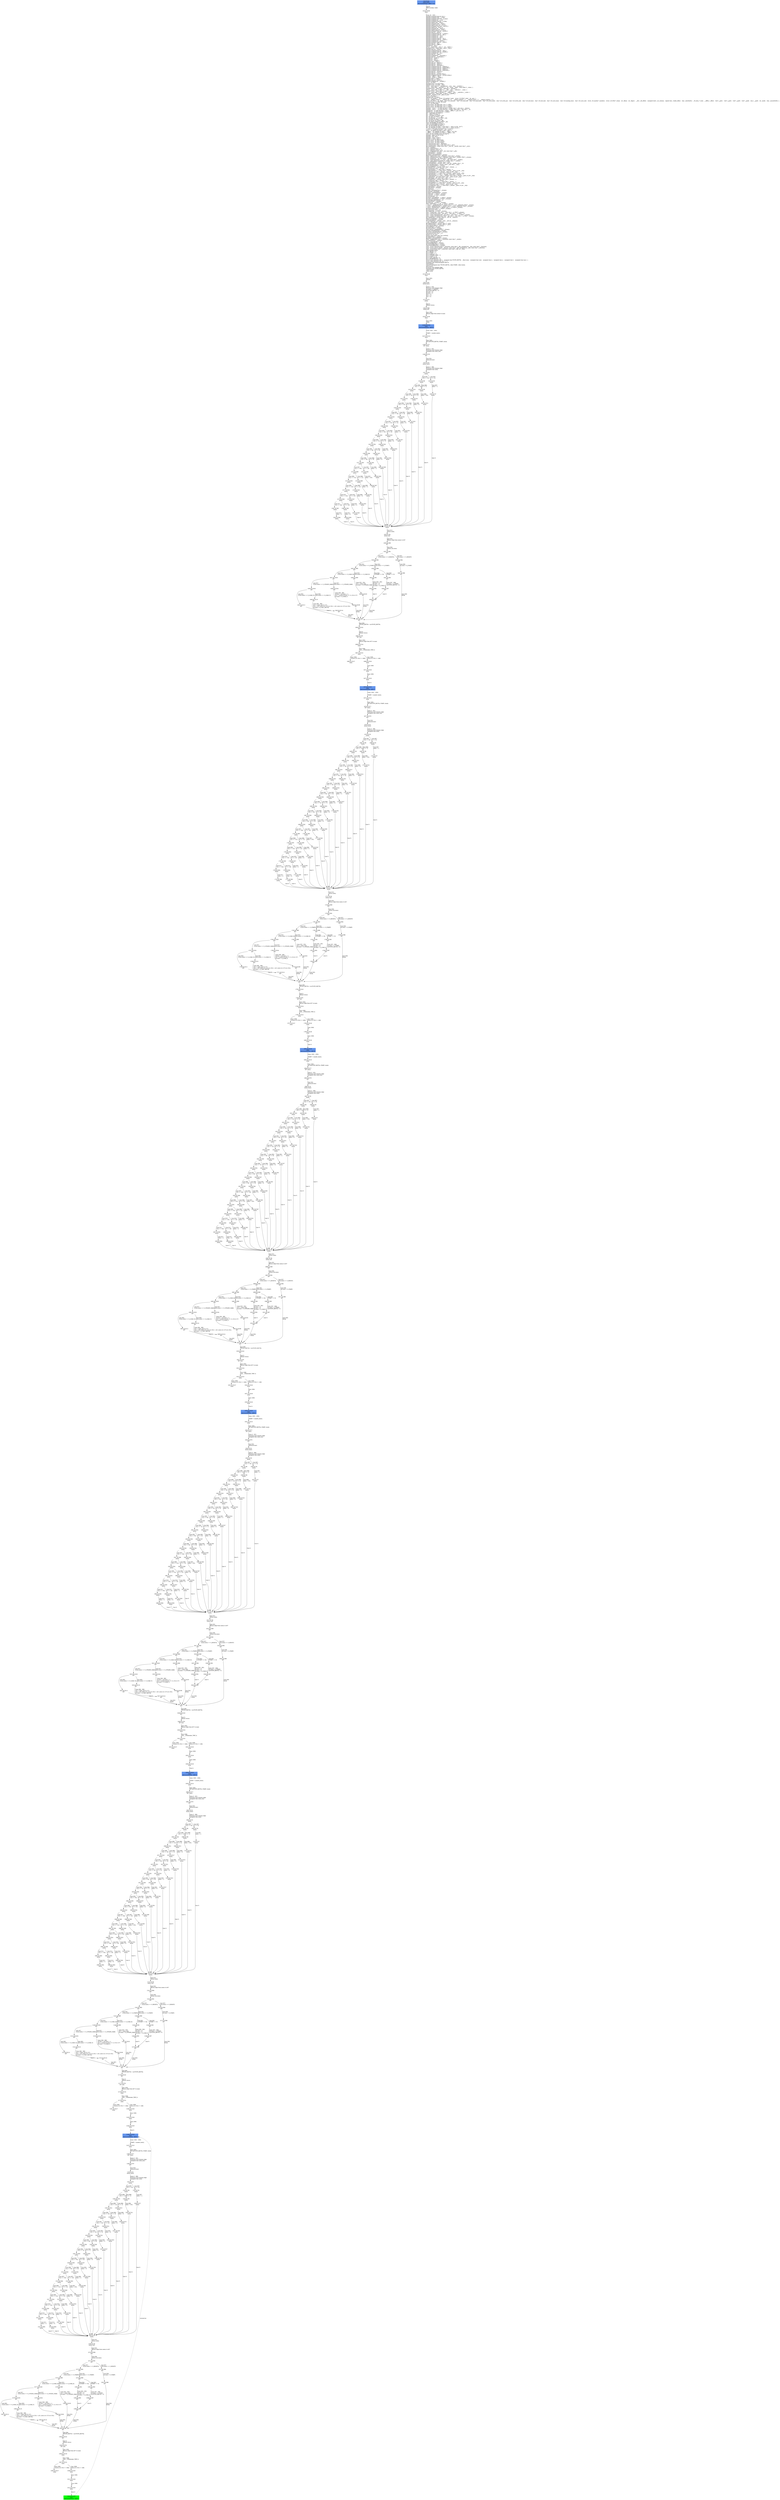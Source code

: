digraph ARG {
node [style="filled" shape="box" color="white"]
0 [fillcolor="cornflowerblue" label="0 @ N144\nmain entry\nAbstractionState: ABS0: true\n" id="0"]
134 [label="134 @ N160\nmain\n" id="134"]
135 [label="135 @ N148\nmain\n" id="135"]
136 [label="136 @ N67\ninitial entry\n" id="136"]
137 [label="137 @ N75\ninitial\n" id="137"]
138 [label="138 @ N66\ninitial exit\n" id="138"]
139 [label="139 @ N149\nmain\n" id="139"]
1546 [fillcolor="cornflowerblue" label="1546 @ N150\nmain\nAbstractionState: ABS25\n" id="1546"]
1547 [label="1547 @ N153\nmain\n" id="1547"]
1548 [label="1548 @ N77\nb07 entry\n" id="1548"]
1549 [label="1549 @ N79\nb07\n" id="1549"]
1550 [label="1550 @ N1\nmems entry\n" id="1550"]
1551 [label="1551 @ N3\nmems\n" id="1551"]
1553 [label="1553 @ N6\nmems\n" id="1553"]
1555 [label="1555 @ N10\nmems\n" id="1555"]
1557 [label="1557 @ N14\nmems\n" id="1557"]
1559 [label="1559 @ N18\nmems\n" id="1559"]
1561 [label="1561 @ N22\nmems\n" id="1561"]
1563 [label="1563 @ N26\nmems\n" id="1563"]
1565 [label="1565 @ N30\nmems\n" id="1565"]
1567 [label="1567 @ N34\nmems\n" id="1567"]
1569 [label="1569 @ N38\nmems\n" id="1569"]
1571 [label="1571 @ N42\nmems\n" id="1571"]
1573 [label="1573 @ N46\nmems\n" id="1573"]
1575 [label="1575 @ N50\nmems\n" id="1575"]
1577 [label="1577 @ N54\nmems\n" id="1577"]
1579 [label="1579 @ N58\nmems\n" id="1579"]
1581 [label="1581 @ N62\nmems\n" id="1581"]
1582 [label="1582 @ N64\nmems\n" id="1582"]
1628 [label="1628 @ N4\nmems\n" id="1628"]
1629 [label="1629 @ N0\nmems exit\n" id="1629"]
1630 [label="1630 @ N80\nb07\n" id="1630"]
1631 [label="1631 @ N81\nb07\n" id="1631"]
1633 [label="1633 @ N85\nb07\n" id="1633"]
1635 [label="1635 @ N89\nb07\n" id="1635"]
1637 [label="1637 @ N100\nb07\n" id="1637"]
1639 [label="1639 @ N105\nb07\n" id="1639"]
1641 [label="1641 @ N111\nb07\n" id="1641"]
1663 [label="1663 @ N82\nb07\n" id="1663"]
1664 [label="1664 @ N142\nb07\n" id="1664"]
1665 [label="1665 @ N76\nb07 exit\n" id="1665"]
1666 [label="1666 @ N154\nmain\n" id="1666"]
1667 [label="1667 @ N155\nmain\n" id="1667"]
1669 [label="1669 @ N157\nmain\n" id="1669"]
1668 [label="1668 @ N156\nmain\n" id="1668"]
1671 [label="1671 @ N158\nmain\n" id="1671"]
1672 [label="1672 @ N159\nmain\n" id="1672"]
1674 [fillcolor="cornflowerblue" label="1674 @ N150\nmain\nAbstractionState: ABS27\n" id="1674"]
1675 [label="1675 @ N153\nmain\n" id="1675"]
1676 [label="1676 @ N77\nb07 entry\n" id="1676"]
1677 [label="1677 @ N79\nb07\n" id="1677"]
1678 [label="1678 @ N1\nmems entry\n" id="1678"]
1679 [label="1679 @ N3\nmems\n" id="1679"]
1681 [label="1681 @ N6\nmems\n" id="1681"]
1683 [label="1683 @ N10\nmems\n" id="1683"]
1685 [label="1685 @ N14\nmems\n" id="1685"]
1687 [label="1687 @ N18\nmems\n" id="1687"]
1689 [label="1689 @ N22\nmems\n" id="1689"]
1691 [label="1691 @ N26\nmems\n" id="1691"]
1693 [label="1693 @ N30\nmems\n" id="1693"]
1695 [label="1695 @ N34\nmems\n" id="1695"]
1697 [label="1697 @ N38\nmems\n" id="1697"]
1699 [label="1699 @ N42\nmems\n" id="1699"]
1701 [label="1701 @ N46\nmems\n" id="1701"]
1703 [label="1703 @ N50\nmems\n" id="1703"]
1705 [label="1705 @ N54\nmems\n" id="1705"]
1707 [label="1707 @ N58\nmems\n" id="1707"]
1709 [label="1709 @ N62\nmems\n" id="1709"]
1710 [label="1710 @ N64\nmems\n" id="1710"]
1756 [label="1756 @ N4\nmems\n" id="1756"]
1757 [label="1757 @ N0\nmems exit\n" id="1757"]
1758 [label="1758 @ N80\nb07\n" id="1758"]
1759 [label="1759 @ N81\nb07\n" id="1759"]
1761 [label="1761 @ N85\nb07\n" id="1761"]
1763 [label="1763 @ N89\nb07\n" id="1763"]
1765 [label="1765 @ N100\nb07\n" id="1765"]
1767 [label="1767 @ N105\nb07\n" id="1767"]
1769 [label="1769 @ N111\nb07\n" id="1769"]
1791 [label="1791 @ N82\nb07\n" id="1791"]
1792 [label="1792 @ N142\nb07\n" id="1792"]
1793 [label="1793 @ N76\nb07 exit\n" id="1793"]
1794 [label="1794 @ N154\nmain\n" id="1794"]
1795 [label="1795 @ N155\nmain\n" id="1795"]
1797 [label="1797 @ N157\nmain\n" id="1797"]
1796 [label="1796 @ N156\nmain\n" id="1796"]
1799 [label="1799 @ N158\nmain\n" id="1799"]
1800 [label="1800 @ N159\nmain\n" id="1800"]
1802 [fillcolor="cornflowerblue" label="1802 @ N150\nmain\nAbstractionState: ABS29\n" id="1802"]
1803 [label="1803 @ N153\nmain\n" id="1803"]
1804 [label="1804 @ N77\nb07 entry\n" id="1804"]
1805 [label="1805 @ N79\nb07\n" id="1805"]
1806 [label="1806 @ N1\nmems entry\n" id="1806"]
1807 [label="1807 @ N3\nmems\n" id="1807"]
1809 [label="1809 @ N6\nmems\n" id="1809"]
1811 [label="1811 @ N10\nmems\n" id="1811"]
1813 [label="1813 @ N14\nmems\n" id="1813"]
1815 [label="1815 @ N18\nmems\n" id="1815"]
1817 [label="1817 @ N22\nmems\n" id="1817"]
1819 [label="1819 @ N26\nmems\n" id="1819"]
1821 [label="1821 @ N30\nmems\n" id="1821"]
1823 [label="1823 @ N34\nmems\n" id="1823"]
1825 [label="1825 @ N38\nmems\n" id="1825"]
1827 [label="1827 @ N42\nmems\n" id="1827"]
1829 [label="1829 @ N46\nmems\n" id="1829"]
1831 [label="1831 @ N50\nmems\n" id="1831"]
1833 [label="1833 @ N54\nmems\n" id="1833"]
1835 [label="1835 @ N58\nmems\n" id="1835"]
1837 [label="1837 @ N62\nmems\n" id="1837"]
1838 [label="1838 @ N64\nmems\n" id="1838"]
1884 [label="1884 @ N4\nmems\n" id="1884"]
1885 [label="1885 @ N0\nmems exit\n" id="1885"]
1886 [label="1886 @ N80\nb07\n" id="1886"]
1887 [label="1887 @ N81\nb07\n" id="1887"]
1889 [label="1889 @ N85\nb07\n" id="1889"]
1891 [label="1891 @ N89\nb07\n" id="1891"]
1893 [label="1893 @ N100\nb07\n" id="1893"]
1895 [label="1895 @ N105\nb07\n" id="1895"]
1897 [label="1897 @ N111\nb07\n" id="1897"]
1919 [label="1919 @ N82\nb07\n" id="1919"]
1920 [label="1920 @ N142\nb07\n" id="1920"]
1921 [label="1921 @ N76\nb07 exit\n" id="1921"]
1922 [label="1922 @ N154\nmain\n" id="1922"]
1923 [label="1923 @ N155\nmain\n" id="1923"]
1925 [label="1925 @ N157\nmain\n" id="1925"]
1924 [label="1924 @ N156\nmain\n" id="1924"]
1927 [label="1927 @ N158\nmain\n" id="1927"]
1928 [label="1928 @ N159\nmain\n" id="1928"]
1930 [fillcolor="cornflowerblue" label="1930 @ N150\nmain\nAbstractionState: ABS31\n" id="1930"]
1931 [label="1931 @ N153\nmain\n" id="1931"]
1932 [label="1932 @ N77\nb07 entry\n" id="1932"]
1933 [label="1933 @ N79\nb07\n" id="1933"]
1934 [label="1934 @ N1\nmems entry\n" id="1934"]
1935 [label="1935 @ N3\nmems\n" id="1935"]
1937 [label="1937 @ N6\nmems\n" id="1937"]
1939 [label="1939 @ N10\nmems\n" id="1939"]
1941 [label="1941 @ N14\nmems\n" id="1941"]
1943 [label="1943 @ N18\nmems\n" id="1943"]
1945 [label="1945 @ N22\nmems\n" id="1945"]
1947 [label="1947 @ N26\nmems\n" id="1947"]
1949 [label="1949 @ N30\nmems\n" id="1949"]
1951 [label="1951 @ N34\nmems\n" id="1951"]
1953 [label="1953 @ N38\nmems\n" id="1953"]
1955 [label="1955 @ N42\nmems\n" id="1955"]
1957 [label="1957 @ N46\nmems\n" id="1957"]
1959 [label="1959 @ N50\nmems\n" id="1959"]
1961 [label="1961 @ N54\nmems\n" id="1961"]
1963 [label="1963 @ N58\nmems\n" id="1963"]
1965 [label="1965 @ N62\nmems\n" id="1965"]
1966 [label="1966 @ N64\nmems\n" id="1966"]
2012 [label="2012 @ N4\nmems\n" id="2012"]
2013 [label="2013 @ N0\nmems exit\n" id="2013"]
2014 [label="2014 @ N80\nb07\n" id="2014"]
2015 [label="2015 @ N81\nb07\n" id="2015"]
2017 [label="2017 @ N85\nb07\n" id="2017"]
2019 [label="2019 @ N89\nb07\n" id="2019"]
2021 [label="2021 @ N100\nb07\n" id="2021"]
2023 [label="2023 @ N105\nb07\n" id="2023"]
2025 [label="2025 @ N111\nb07\n" id="2025"]
2047 [label="2047 @ N82\nb07\n" id="2047"]
2048 [label="2048 @ N142\nb07\n" id="2048"]
2049 [label="2049 @ N76\nb07 exit\n" id="2049"]
2050 [label="2050 @ N154\nmain\n" id="2050"]
2051 [label="2051 @ N155\nmain\n" id="2051"]
2053 [label="2053 @ N157\nmain\n" id="2053"]
2052 [label="2052 @ N156\nmain\n" id="2052"]
2055 [label="2055 @ N158\nmain\n" id="2055"]
2056 [label="2056 @ N159\nmain\n" id="2056"]
2058 [fillcolor="cornflowerblue" label="2058 @ N150\nmain\nAbstractionState: ABS33\n" id="2058"]
2059 [label="2059 @ N153\nmain\n" id="2059"]
2060 [label="2060 @ N77\nb07 entry\n" id="2060"]
2061 [label="2061 @ N79\nb07\n" id="2061"]
2062 [label="2062 @ N1\nmems entry\n" id="2062"]
2063 [label="2063 @ N3\nmems\n" id="2063"]
2065 [label="2065 @ N6\nmems\n" id="2065"]
2067 [label="2067 @ N10\nmems\n" id="2067"]
2069 [label="2069 @ N14\nmems\n" id="2069"]
2071 [label="2071 @ N18\nmems\n" id="2071"]
2073 [label="2073 @ N22\nmems\n" id="2073"]
2075 [label="2075 @ N26\nmems\n" id="2075"]
2077 [label="2077 @ N30\nmems\n" id="2077"]
2079 [label="2079 @ N34\nmems\n" id="2079"]
2081 [label="2081 @ N38\nmems\n" id="2081"]
2083 [label="2083 @ N42\nmems\n" id="2083"]
2085 [label="2085 @ N46\nmems\n" id="2085"]
2087 [label="2087 @ N50\nmems\n" id="2087"]
2089 [label="2089 @ N54\nmems\n" id="2089"]
2091 [label="2091 @ N58\nmems\n" id="2091"]
2093 [label="2093 @ N62\nmems\n" id="2093"]
2094 [label="2094 @ N64\nmems\n" id="2094"]
2140 [label="2140 @ N4\nmems\n" id="2140"]
2141 [label="2141 @ N0\nmems exit\n" id="2141"]
2142 [label="2142 @ N80\nb07\n" id="2142"]
2143 [label="2143 @ N81\nb07\n" id="2143"]
2145 [label="2145 @ N85\nb07\n" id="2145"]
2147 [label="2147 @ N89\nb07\n" id="2147"]
2149 [label="2149 @ N100\nb07\n" id="2149"]
2151 [label="2151 @ N105\nb07\n" id="2151"]
2153 [label="2153 @ N111\nb07\n" id="2153"]
2175 [label="2175 @ N82\nb07\n" id="2175"]
2176 [label="2176 @ N142\nb07\n" id="2176"]
2177 [label="2177 @ N76\nb07 exit\n" id="2177"]
2178 [label="2178 @ N154\nmain\n" id="2178"]
2179 [label="2179 @ N155\nmain\n" id="2179"]
2181 [label="2181 @ N157\nmain\n" id="2181"]
2180 [label="2180 @ N156\nmain\n" id="2180"]
2183 [label="2183 @ N158\nmain\n" id="2183"]
2184 [label="2184 @ N159\nmain\n" id="2184"]
2186 [fillcolor="cornflowerblue" label="2186 @ N150\nmain\nAbstractionState: ABS35\n" id="2186"]
2187 [label="2187 @ N153\nmain\n" id="2187"]
2188 [label="2188 @ N77\nb07 entry\n" id="2188"]
2189 [label="2189 @ N79\nb07\n" id="2189"]
2190 [label="2190 @ N1\nmems entry\n" id="2190"]
2191 [label="2191 @ N3\nmems\n" id="2191"]
2193 [label="2193 @ N6\nmems\n" id="2193"]
2195 [label="2195 @ N10\nmems\n" id="2195"]
2197 [label="2197 @ N14\nmems\n" id="2197"]
2199 [label="2199 @ N18\nmems\n" id="2199"]
2201 [label="2201 @ N22\nmems\n" id="2201"]
2203 [label="2203 @ N26\nmems\n" id="2203"]
2205 [label="2205 @ N30\nmems\n" id="2205"]
2207 [label="2207 @ N34\nmems\n" id="2207"]
2209 [label="2209 @ N38\nmems\n" id="2209"]
2211 [label="2211 @ N42\nmems\n" id="2211"]
2213 [label="2213 @ N46\nmems\n" id="2213"]
2215 [label="2215 @ N50\nmems\n" id="2215"]
2217 [label="2217 @ N54\nmems\n" id="2217"]
2219 [label="2219 @ N58\nmems\n" id="2219"]
2221 [label="2221 @ N62\nmems\n" id="2221"]
2222 [label="2222 @ N64\nmems\n" id="2222"]
2268 [label="2268 @ N4\nmems\n" id="2268"]
2269 [label="2269 @ N0\nmems exit\n" id="2269"]
2270 [label="2270 @ N80\nb07\n" id="2270"]
2271 [label="2271 @ N81\nb07\n" id="2271"]
2273 [label="2273 @ N85\nb07\n" id="2273"]
2275 [label="2275 @ N89\nb07\n" id="2275"]
2277 [label="2277 @ N100\nb07\n" id="2277"]
2279 [label="2279 @ N105\nb07\n" id="2279"]
2281 [label="2281 @ N111\nb07\n" id="2281"]
2303 [label="2303 @ N82\nb07\n" id="2303"]
2304 [label="2304 @ N142\nb07\n" id="2304"]
2305 [label="2305 @ N76\nb07 exit\n" id="2305"]
2306 [label="2306 @ N154\nmain\n" id="2306"]
2307 [label="2307 @ N155\nmain\n" id="2307"]
2309 [label="2309 @ N157\nmain\n" id="2309"]
2308 [label="2308 @ N156\nmain\n" id="2308"]
2311 [label="2311 @ N158\nmain\n" id="2311"]
2312 [label="2312 @ N159\nmain\n" id="2312"]
2314 [fillcolor="green" label="2314 @ N150\nmain\nAbstractionState: ABS37\n" id="2314"]
2280 [label="2280 @ N110\nb07\n" id="2280"]
2283 [label="2283 @ N114\nb07\n" id="2283"]
2278 [label="2278 @ N104\nb07\n" id="2278"]
2286 [label="2286 @ N108\nb07\n" id="2286"]
2276 [label="2276 @ N99\nb07\n" id="2276"]
2289 [label="2289 @ N102\nb07\n" id="2289"]
2274 [label="2274 @ N88\nb07\n" id="2274"]
2293 [label="2293 @ N91\nb07\n" id="2293"]
2294 [label="2294 @ N95\nb07\n" id="2294"]
2298 [label="2298 @ N90\nb07\n" id="2298"]
2292 [label="2292 @ N92\nb07\n" id="2292"]
2296 [label="2296 @ N97\nb07\n" id="2296"]
2272 [label="2272 @ N84\nb07\n" id="2272"]
2301 [label="2301 @ N86\nb07\n" id="2301"]
2220 [label="2220 @ N61\nmems\n" id="2220"]
2224 [label="2224 @ N63\nmems\n" id="2224"]
2218 [label="2218 @ N57\nmems\n" id="2218"]
2227 [label="2227 @ N59\nmems\n" id="2227"]
2216 [label="2216 @ N53\nmems\n" id="2216"]
2230 [label="2230 @ N55\nmems\n" id="2230"]
2214 [label="2214 @ N49\nmems\n" id="2214"]
2233 [label="2233 @ N51\nmems\n" id="2233"]
2212 [label="2212 @ N45\nmems\n" id="2212"]
2236 [label="2236 @ N47\nmems\n" id="2236"]
2210 [label="2210 @ N41\nmems\n" id="2210"]
2239 [label="2239 @ N43\nmems\n" id="2239"]
2208 [label="2208 @ N37\nmems\n" id="2208"]
2242 [label="2242 @ N39\nmems\n" id="2242"]
2206 [label="2206 @ N33\nmems\n" id="2206"]
2245 [label="2245 @ N35\nmems\n" id="2245"]
2204 [label="2204 @ N29\nmems\n" id="2204"]
2248 [label="2248 @ N31\nmems\n" id="2248"]
2202 [label="2202 @ N25\nmems\n" id="2202"]
2251 [label="2251 @ N27\nmems\n" id="2251"]
2200 [label="2200 @ N21\nmems\n" id="2200"]
2254 [label="2254 @ N23\nmems\n" id="2254"]
2198 [label="2198 @ N17\nmems\n" id="2198"]
2257 [label="2257 @ N19\nmems\n" id="2257"]
2196 [label="2196 @ N13\nmems\n" id="2196"]
2260 [label="2260 @ N15\nmems\n" id="2260"]
2194 [label="2194 @ N9\nmems\n" id="2194"]
2263 [label="2263 @ N11\nmems\n" id="2263"]
2192 [label="2192 @ N5\nmems\n" id="2192"]
2266 [label="2266 @ N7\nmems\n" id="2266"]
2152 [label="2152 @ N110\nb07\n" id="2152"]
2155 [label="2155 @ N114\nb07\n" id="2155"]
2150 [label="2150 @ N104\nb07\n" id="2150"]
2158 [label="2158 @ N108\nb07\n" id="2158"]
2148 [label="2148 @ N99\nb07\n" id="2148"]
2161 [label="2161 @ N102\nb07\n" id="2161"]
2146 [label="2146 @ N88\nb07\n" id="2146"]
2165 [label="2165 @ N91\nb07\n" id="2165"]
2166 [label="2166 @ N95\nb07\n" id="2166"]
2170 [label="2170 @ N90\nb07\n" id="2170"]
2164 [label="2164 @ N92\nb07\n" id="2164"]
2168 [label="2168 @ N97\nb07\n" id="2168"]
2144 [label="2144 @ N84\nb07\n" id="2144"]
2173 [label="2173 @ N86\nb07\n" id="2173"]
2092 [label="2092 @ N61\nmems\n" id="2092"]
2096 [label="2096 @ N63\nmems\n" id="2096"]
2090 [label="2090 @ N57\nmems\n" id="2090"]
2099 [label="2099 @ N59\nmems\n" id="2099"]
2088 [label="2088 @ N53\nmems\n" id="2088"]
2102 [label="2102 @ N55\nmems\n" id="2102"]
2086 [label="2086 @ N49\nmems\n" id="2086"]
2105 [label="2105 @ N51\nmems\n" id="2105"]
2084 [label="2084 @ N45\nmems\n" id="2084"]
2108 [label="2108 @ N47\nmems\n" id="2108"]
2082 [label="2082 @ N41\nmems\n" id="2082"]
2111 [label="2111 @ N43\nmems\n" id="2111"]
2080 [label="2080 @ N37\nmems\n" id="2080"]
2114 [label="2114 @ N39\nmems\n" id="2114"]
2078 [label="2078 @ N33\nmems\n" id="2078"]
2117 [label="2117 @ N35\nmems\n" id="2117"]
2076 [label="2076 @ N29\nmems\n" id="2076"]
2120 [label="2120 @ N31\nmems\n" id="2120"]
2074 [label="2074 @ N25\nmems\n" id="2074"]
2123 [label="2123 @ N27\nmems\n" id="2123"]
2072 [label="2072 @ N21\nmems\n" id="2072"]
2126 [label="2126 @ N23\nmems\n" id="2126"]
2070 [label="2070 @ N17\nmems\n" id="2070"]
2129 [label="2129 @ N19\nmems\n" id="2129"]
2068 [label="2068 @ N13\nmems\n" id="2068"]
2132 [label="2132 @ N15\nmems\n" id="2132"]
2066 [label="2066 @ N9\nmems\n" id="2066"]
2135 [label="2135 @ N11\nmems\n" id="2135"]
2064 [label="2064 @ N5\nmems\n" id="2064"]
2138 [label="2138 @ N7\nmems\n" id="2138"]
2024 [label="2024 @ N110\nb07\n" id="2024"]
2027 [label="2027 @ N114\nb07\n" id="2027"]
2022 [label="2022 @ N104\nb07\n" id="2022"]
2030 [label="2030 @ N108\nb07\n" id="2030"]
2020 [label="2020 @ N99\nb07\n" id="2020"]
2033 [label="2033 @ N102\nb07\n" id="2033"]
2018 [label="2018 @ N88\nb07\n" id="2018"]
2037 [label="2037 @ N91\nb07\n" id="2037"]
2038 [label="2038 @ N95\nb07\n" id="2038"]
2042 [label="2042 @ N90\nb07\n" id="2042"]
2036 [label="2036 @ N92\nb07\n" id="2036"]
2040 [label="2040 @ N97\nb07\n" id="2040"]
2016 [label="2016 @ N84\nb07\n" id="2016"]
2045 [label="2045 @ N86\nb07\n" id="2045"]
1964 [label="1964 @ N61\nmems\n" id="1964"]
1968 [label="1968 @ N63\nmems\n" id="1968"]
1962 [label="1962 @ N57\nmems\n" id="1962"]
1971 [label="1971 @ N59\nmems\n" id="1971"]
1960 [label="1960 @ N53\nmems\n" id="1960"]
1974 [label="1974 @ N55\nmems\n" id="1974"]
1958 [label="1958 @ N49\nmems\n" id="1958"]
1977 [label="1977 @ N51\nmems\n" id="1977"]
1956 [label="1956 @ N45\nmems\n" id="1956"]
1980 [label="1980 @ N47\nmems\n" id="1980"]
1954 [label="1954 @ N41\nmems\n" id="1954"]
1983 [label="1983 @ N43\nmems\n" id="1983"]
1952 [label="1952 @ N37\nmems\n" id="1952"]
1986 [label="1986 @ N39\nmems\n" id="1986"]
1950 [label="1950 @ N33\nmems\n" id="1950"]
1989 [label="1989 @ N35\nmems\n" id="1989"]
1948 [label="1948 @ N29\nmems\n" id="1948"]
1992 [label="1992 @ N31\nmems\n" id="1992"]
1946 [label="1946 @ N25\nmems\n" id="1946"]
1995 [label="1995 @ N27\nmems\n" id="1995"]
1944 [label="1944 @ N21\nmems\n" id="1944"]
1998 [label="1998 @ N23\nmems\n" id="1998"]
1942 [label="1942 @ N17\nmems\n" id="1942"]
2001 [label="2001 @ N19\nmems\n" id="2001"]
1940 [label="1940 @ N13\nmems\n" id="1940"]
2004 [label="2004 @ N15\nmems\n" id="2004"]
1938 [label="1938 @ N9\nmems\n" id="1938"]
2007 [label="2007 @ N11\nmems\n" id="2007"]
1936 [label="1936 @ N5\nmems\n" id="1936"]
2010 [label="2010 @ N7\nmems\n" id="2010"]
1896 [label="1896 @ N110\nb07\n" id="1896"]
1899 [label="1899 @ N114\nb07\n" id="1899"]
1894 [label="1894 @ N104\nb07\n" id="1894"]
1902 [label="1902 @ N108\nb07\n" id="1902"]
1892 [label="1892 @ N99\nb07\n" id="1892"]
1905 [label="1905 @ N102\nb07\n" id="1905"]
1890 [label="1890 @ N88\nb07\n" id="1890"]
1909 [label="1909 @ N91\nb07\n" id="1909"]
1910 [label="1910 @ N95\nb07\n" id="1910"]
1914 [label="1914 @ N90\nb07\n" id="1914"]
1908 [label="1908 @ N92\nb07\n" id="1908"]
1912 [label="1912 @ N97\nb07\n" id="1912"]
1888 [label="1888 @ N84\nb07\n" id="1888"]
1917 [label="1917 @ N86\nb07\n" id="1917"]
1836 [label="1836 @ N61\nmems\n" id="1836"]
1840 [label="1840 @ N63\nmems\n" id="1840"]
1834 [label="1834 @ N57\nmems\n" id="1834"]
1843 [label="1843 @ N59\nmems\n" id="1843"]
1832 [label="1832 @ N53\nmems\n" id="1832"]
1846 [label="1846 @ N55\nmems\n" id="1846"]
1830 [label="1830 @ N49\nmems\n" id="1830"]
1849 [label="1849 @ N51\nmems\n" id="1849"]
1828 [label="1828 @ N45\nmems\n" id="1828"]
1852 [label="1852 @ N47\nmems\n" id="1852"]
1826 [label="1826 @ N41\nmems\n" id="1826"]
1855 [label="1855 @ N43\nmems\n" id="1855"]
1824 [label="1824 @ N37\nmems\n" id="1824"]
1858 [label="1858 @ N39\nmems\n" id="1858"]
1822 [label="1822 @ N33\nmems\n" id="1822"]
1861 [label="1861 @ N35\nmems\n" id="1861"]
1820 [label="1820 @ N29\nmems\n" id="1820"]
1864 [label="1864 @ N31\nmems\n" id="1864"]
1818 [label="1818 @ N25\nmems\n" id="1818"]
1867 [label="1867 @ N27\nmems\n" id="1867"]
1816 [label="1816 @ N21\nmems\n" id="1816"]
1870 [label="1870 @ N23\nmems\n" id="1870"]
1814 [label="1814 @ N17\nmems\n" id="1814"]
1873 [label="1873 @ N19\nmems\n" id="1873"]
1812 [label="1812 @ N13\nmems\n" id="1812"]
1876 [label="1876 @ N15\nmems\n" id="1876"]
1810 [label="1810 @ N9\nmems\n" id="1810"]
1879 [label="1879 @ N11\nmems\n" id="1879"]
1808 [label="1808 @ N5\nmems\n" id="1808"]
1882 [label="1882 @ N7\nmems\n" id="1882"]
1768 [label="1768 @ N110\nb07\n" id="1768"]
1771 [label="1771 @ N114\nb07\n" id="1771"]
1766 [label="1766 @ N104\nb07\n" id="1766"]
1774 [label="1774 @ N108\nb07\n" id="1774"]
1764 [label="1764 @ N99\nb07\n" id="1764"]
1777 [label="1777 @ N102\nb07\n" id="1777"]
1762 [label="1762 @ N88\nb07\n" id="1762"]
1781 [label="1781 @ N91\nb07\n" id="1781"]
1782 [label="1782 @ N95\nb07\n" id="1782"]
1786 [label="1786 @ N90\nb07\n" id="1786"]
1780 [label="1780 @ N92\nb07\n" id="1780"]
1784 [label="1784 @ N97\nb07\n" id="1784"]
1760 [label="1760 @ N84\nb07\n" id="1760"]
1789 [label="1789 @ N86\nb07\n" id="1789"]
1708 [label="1708 @ N61\nmems\n" id="1708"]
1712 [label="1712 @ N63\nmems\n" id="1712"]
1706 [label="1706 @ N57\nmems\n" id="1706"]
1715 [label="1715 @ N59\nmems\n" id="1715"]
1704 [label="1704 @ N53\nmems\n" id="1704"]
1718 [label="1718 @ N55\nmems\n" id="1718"]
1702 [label="1702 @ N49\nmems\n" id="1702"]
1721 [label="1721 @ N51\nmems\n" id="1721"]
1700 [label="1700 @ N45\nmems\n" id="1700"]
1724 [label="1724 @ N47\nmems\n" id="1724"]
1698 [label="1698 @ N41\nmems\n" id="1698"]
1727 [label="1727 @ N43\nmems\n" id="1727"]
1696 [label="1696 @ N37\nmems\n" id="1696"]
1730 [label="1730 @ N39\nmems\n" id="1730"]
1694 [label="1694 @ N33\nmems\n" id="1694"]
1733 [label="1733 @ N35\nmems\n" id="1733"]
1692 [label="1692 @ N29\nmems\n" id="1692"]
1736 [label="1736 @ N31\nmems\n" id="1736"]
1690 [label="1690 @ N25\nmems\n" id="1690"]
1739 [label="1739 @ N27\nmems\n" id="1739"]
1688 [label="1688 @ N21\nmems\n" id="1688"]
1742 [label="1742 @ N23\nmems\n" id="1742"]
1686 [label="1686 @ N17\nmems\n" id="1686"]
1745 [label="1745 @ N19\nmems\n" id="1745"]
1684 [label="1684 @ N13\nmems\n" id="1684"]
1748 [label="1748 @ N15\nmems\n" id="1748"]
1682 [label="1682 @ N9\nmems\n" id="1682"]
1751 [label="1751 @ N11\nmems\n" id="1751"]
1680 [label="1680 @ N5\nmems\n" id="1680"]
1754 [label="1754 @ N7\nmems\n" id="1754"]
1640 [label="1640 @ N110\nb07\n" id="1640"]
1643 [label="1643 @ N114\nb07\n" id="1643"]
1638 [label="1638 @ N104\nb07\n" id="1638"]
1646 [label="1646 @ N108\nb07\n" id="1646"]
1636 [label="1636 @ N99\nb07\n" id="1636"]
1649 [label="1649 @ N102\nb07\n" id="1649"]
1634 [label="1634 @ N88\nb07\n" id="1634"]
1653 [label="1653 @ N91\nb07\n" id="1653"]
1654 [label="1654 @ N95\nb07\n" id="1654"]
1658 [label="1658 @ N90\nb07\n" id="1658"]
1652 [label="1652 @ N92\nb07\n" id="1652"]
1656 [label="1656 @ N97\nb07\n" id="1656"]
1632 [label="1632 @ N84\nb07\n" id="1632"]
1661 [label="1661 @ N86\nb07\n" id="1661"]
1580 [label="1580 @ N61\nmems\n" id="1580"]
1584 [label="1584 @ N63\nmems\n" id="1584"]
1578 [label="1578 @ N57\nmems\n" id="1578"]
1587 [label="1587 @ N59\nmems\n" id="1587"]
1576 [label="1576 @ N53\nmems\n" id="1576"]
1590 [label="1590 @ N55\nmems\n" id="1590"]
1574 [label="1574 @ N49\nmems\n" id="1574"]
1593 [label="1593 @ N51\nmems\n" id="1593"]
1572 [label="1572 @ N45\nmems\n" id="1572"]
1596 [label="1596 @ N47\nmems\n" id="1596"]
1570 [label="1570 @ N41\nmems\n" id="1570"]
1599 [label="1599 @ N43\nmems\n" id="1599"]
1568 [label="1568 @ N37\nmems\n" id="1568"]
1602 [label="1602 @ N39\nmems\n" id="1602"]
1566 [label="1566 @ N33\nmems\n" id="1566"]
1605 [label="1605 @ N35\nmems\n" id="1605"]
1564 [label="1564 @ N29\nmems\n" id="1564"]
1608 [label="1608 @ N31\nmems\n" id="1608"]
1562 [label="1562 @ N25\nmems\n" id="1562"]
1611 [label="1611 @ N27\nmems\n" id="1611"]
1560 [label="1560 @ N21\nmems\n" id="1560"]
1614 [label="1614 @ N23\nmems\n" id="1614"]
1558 [label="1558 @ N17\nmems\n" id="1558"]
1617 [label="1617 @ N19\nmems\n" id="1617"]
1556 [label="1556 @ N13\nmems\n" id="1556"]
1620 [label="1620 @ N15\nmems\n" id="1620"]
1554 [label="1554 @ N9\nmems\n" id="1554"]
1623 [label="1623 @ N11\nmems\n" id="1623"]
1552 [label="1552 @ N5\nmems\n" id="1552"]
1626 [label="1626 @ N7\nmems\n" id="1626"]
0 -> 134 [label="Line 0: \lINIT GLOBAL VARS\l" id="0 -> 134"]
134 -> 135 [label="Lines 33 - 1001: \ltypedef unsigned long int size_t;\ltypedef unsigned char __u_char;\ltypedef unsigned short int __u_short;\ltypedef unsigned int __u_int;\ltypedef unsigned long int __u_long;\ltypedef signed char __int8_t;\ltypedef unsigned char __uint8_t;\ltypedef signed short int __int16_t;\ltypedef unsigned short int __uint16_t;\ltypedef signed int __int32_t;\ltypedef unsigned int __uint32_t;\ltypedef signed long int __int64_t;\ltypedef unsigned long int __uint64_t;\ltypedef long int __quad_t;\ltypedef unsigned long int __u_quad_t;\ltypedef unsigned long int __dev_t;\ltypedef unsigned int __uid_t;\ltypedef unsigned int __gid_t;\ltypedef unsigned long int __ino_t;\ltypedef unsigned long int __ino64_t;\ltypedef unsigned int __mode_t;\ltypedef unsigned long int __nlink_t;\ltypedef long int __off_t;\ltypedef long int __off64_t;\ltypedef int __pid_t;\lstruct __anon_type___fsid_t {   int __val[2]; } ;\ltypedef struct __anon_type___fsid_t __fsid_t;\ltypedef long int __clock_t;\ltypedef unsigned long int __rlim_t;\ltypedef unsigned long int __rlim64_t;\ltypedef unsigned int __id_t;\ltypedef long int __time_t;\ltypedef unsigned int __useconds_t;\ltypedef long int __suseconds_t;\ltypedef int __daddr_t;\ltypedef int __key_t;\ltypedef int __clockid_t;\ltypedef void *__timer_t;\ltypedef long int __blksize_t;\ltypedef long int __blkcnt_t;\ltypedef long int __blkcnt64_t;\ltypedef unsigned long int __fsblkcnt_t;\ltypedef unsigned long int __fsblkcnt64_t;\ltypedef unsigned long int __fsfilcnt_t;\ltypedef unsigned long int __fsfilcnt64_t;\ltypedef long int __fsword_t;\ltypedef long int __ssize_t;\ltypedef long int __syscall_slong_t;\ltypedef unsigned long int __syscall_ulong_t;\ltypedef __off64_t __loff_t;\ltypedef __quad_t *__qaddr_t;\ltypedef char *__caddr_t;\ltypedef long int __intptr_t;\ltypedef unsigned int __socklen_t;\lstruct _IO_FILE ;\ltypedef struct _IO_FILE FILE;\ltypedef struct _IO_FILE __FILE;\lunion __anon_type_0 {   unsigned int __wch;   char __wchb[4]; } ;\lstruct __anon_type___mbstate_t {   int __count;   union __anon_type_0 __value; } ;\ltypedef struct __anon_type___mbstate_t __mbstate_t;\lstruct __anon_type__G_fpos_t {   __off_t __pos;   __mbstate_t __state; } ;\ltypedef struct __anon_type__G_fpos_t _G_fpos_t;\lstruct __anon_type__G_fpos64_t {   __off64_t __pos;   __mbstate_t __state; } ;\ltypedef struct __anon_type__G_fpos_t _G_fpos64_t;\ltypedef __builtin_va_list __gnuc_va_list;\lstruct _IO_jump_t ;\ltypedef void _IO_lock_t;\lstruct _IO_marker {   struct _IO_marker *_next;   struct _IO_FILE *_sbuf;   int _pos; } ;\lenum __codecvt_result {   __codecvt_ok = 0,   __codecvt_partial = 1,   __codecvt_error = 2,   __codecvt_noconv = 3 } ;\lstruct _IO_FILE {   int _flags;   char *_IO_read_ptr;   char *_IO_read_end;   char *_IO_read_base;   char *_IO_write_base;   char *_IO_write_ptr;   char *_IO_write_end;   char *_IO_buf_base;   char *_IO_buf_end;   char *_IO_save_base;   char *_IO_backup_base;   char *_IO_save_end;   struct _IO_marker *_markers;   struct _IO_FILE *_chain;   int _fileno;   int _flags2;   __off_t _old_offset;   unsigned short _cur_column;   signed char _vtable_offset;   char _shortbuf[1];   _IO_lock_t *_lock;   __off64_t _offset;   void *__pad1;   void *__pad2;   void *__pad3;   void *__pad4;   size_t __pad5;   int _mode;   char _unused2[40]; } ;\ltypedef struct _IO_FILE _IO_FILE;\lstruct _IO_FILE_plus ;\lextern struct _IO_FILE_plus _IO_2_1_stdin_;\lextern struct _IO_FILE_plus _IO_2_1_stdout_;\lextern struct _IO_FILE_plus _IO_2_1_stderr_;\ltypedef __ssize_t  __io_read_fn(void *__cookie, char *__buf, size_t __nbytes);\ltypedef __ssize_t  __io_write_fn(void *__cookie, const char *__buf, size_t __n);\ltypedef int __io_seek_fn(void *__cookie, __off64_t *__pos, int __w);\ltypedef int __io_close_fn(void *__cookie);\lint __underflow(_IO_FILE *);\lint __uflow(_IO_FILE *);\lint __overflow(_IO_FILE *, int);\lint _IO_getc(_IO_FILE *__fp);\lint _IO_putc(int __c, _IO_FILE *__fp);\lint _IO_feof(_IO_FILE *__fp);\lint _IO_ferror(_IO_FILE *__fp);\lint _IO_peekc_locked(_IO_FILE *__fp);\lvoid _IO_flockfile(_IO_FILE *);\lvoid _IO_funlockfile(_IO_FILE *);\lint _IO_ftrylockfile(_IO_FILE *);\lint _IO_vfscanf(_IO_FILE *, const char *, __gnuc_va_list , int *);\lint _IO_vfprintf(_IO_FILE *, const char *, __gnuc_va_list );\l__ssize_t  _IO_padn(_IO_FILE *, int, __ssize_t );\lsize_t  _IO_sgetn(_IO_FILE *, void *, size_t );\l__off64_t  _IO_seekoff(_IO_FILE *, __off64_t , int, int);\l__off64_t  _IO_seekpos(_IO_FILE *, __off64_t , int);\lvoid _IO_free_backup_area(_IO_FILE *);\ltypedef __gnuc_va_list va_list;\ltypedef __off_t off_t;\ltypedef __ssize_t ssize_t;\ltypedef _G_fpos_t fpos_t;\lextern struct _IO_FILE *stdin;\lextern struct _IO_FILE *stdout;\lextern struct _IO_FILE *stderr;\lint remove(const char *__filename);\lint rename(const char *__old, const char *__new);\lint renameat(int __oldfd, const char *__old, int __newfd, const char *__new);\lFILE * tmpfile();\lchar * tmpnam(char *__s);\lchar * tmpnam_r(char *__s);\lchar * tempnam(const char *__dir, const char *__pfx);\lint fclose(FILE *__stream);\lint fflush(FILE *__stream);\lint fflush_unlocked(FILE *__stream);\lFILE * fopen(const char *__filename, const char *__modes);\lFILE * freopen(const char *__filename, const char *__modes, FILE *__stream);\lFILE * fdopen(int __fd, const char *__modes);\lFILE * fmemopen(void *__s, size_t __len, const char *__modes);\lFILE * open_memstream(char **__bufloc, size_t *__sizeloc);\lvoid setbuf(FILE *__stream, char *__buf);\lint setvbuf(FILE *__stream, char *__buf, int __modes, size_t __n);\lvoid setbuffer(FILE *__stream, char *__buf, size_t __size);\lvoid setlinebuf(FILE *__stream);\lint fprintf(FILE *__stream, const char *__format, ...);\lint printf(const char *__format, ...);\lint sprintf(char *__s, const char *__format, ...);\lint vfprintf(FILE *__s, const char *__format, __gnuc_va_list __arg);\lint vprintf(const char *__format, __gnuc_va_list __arg);\lint vsprintf(char *__s, const char *__format, __gnuc_va_list __arg);\lint snprintf(char *__s, size_t __maxlen, const char *__format, ...);\lint vsnprintf(char *__s, size_t __maxlen, const char *__format, __gnuc_va_list __arg);\lint vdprintf(int __fd, const char *__fmt, __gnuc_va_list __arg);\lint dprintf(int __fd, const char *__fmt, ...);\lint fscanf(FILE *__stream, const char *__format, ...);\lint scanf(const char *__format, ...);\lint sscanf(const char *__s, const char *__format, ...);\lint vfscanf(FILE *__s, const char *__format, __gnuc_va_list __arg);\lint vscanf(const char *__format, __gnuc_va_list __arg);\lint vsscanf(const char *__s, const char *__format, __gnuc_va_list __arg);\lint fgetc(FILE *__stream);\lint getc(FILE *__stream);\lint getchar();\lint getc_unlocked(FILE *__stream);\lint getchar_unlocked();\lint fgetc_unlocked(FILE *__stream);\lint fputc(int __c, FILE *__stream);\lint putc(int __c, FILE *__stream);\lint putchar(int __c);\lint fputc_unlocked(int __c, FILE *__stream);\lint putc_unlocked(int __c, FILE *__stream);\lint putchar_unlocked(int __c);\lint getw(FILE *__stream);\lint putw(int __w, FILE *__stream);\lchar * fgets(char *__s, int __n, FILE *__stream);\l__ssize_t  __getdelim(char **__lineptr, size_t *__n, int __delimiter, FILE *__stream);\l__ssize_t  getdelim(char **__lineptr, size_t *__n, int __delimiter, FILE *__stream);\l__ssize_t  getline(char **__lineptr, size_t *__n, FILE *__stream);\lint fputs(const char *__s, FILE *__stream);\lint puts(const char *__s);\lint ungetc(int __c, FILE *__stream);\lsize_t  fread(void *__ptr, size_t __size, size_t __n, FILE *__stream);\lsize_t  fwrite(const void *__ptr, size_t __size, size_t __n, FILE *__s);\lsize_t  fread_unlocked(void *__ptr, size_t __size, size_t __n, FILE *__stream);\lsize_t  fwrite_unlocked(const void *__ptr, size_t __size, size_t __n, FILE *__stream);\lint fseek(FILE *__stream, long int __off, int __whence);\llong int ftell(FILE *__stream);\lvoid rewind(FILE *__stream);\lint fseeko(FILE *__stream, __off_t __off, int __whence);\l__off_t  ftello(FILE *__stream);\lint fgetpos(FILE *__stream, fpos_t *__pos);\lint fsetpos(FILE *__stream, fpos_t *__pos);\lvoid clearerr(FILE *__stream);\lint feof(FILE *__stream);\lint ferror(FILE *__stream);\lvoid clearerr_unlocked(FILE *__stream);\lint feof_unlocked(FILE *__stream);\lint ferror_unlocked(FILE *__stream);\lvoid perror(const char *__s);\lextern int sys_nerr;\lextern const const char *sys_errlist[];\lint fileno(FILE *__stream);\lint fileno_unlocked(FILE *__stream);\lFILE * popen(const char *__command, const char *__modes);\lint pclose(FILE *__stream);\lchar * ctermid(char *__s);\lvoid flockfile(FILE *__stream);\lint ftrylockfile(FILE *__stream);\lvoid funlockfile(FILE *__stream);\lvoid __assert_fail(const char *__assertion, const char *__file, unsigned int __line, const char *__function);\lvoid __assert_perror_fail(int __errnum, const char *__file, unsigned int __line, const char *__function);\lvoid __assert(const char *__assertion, const char *__file, int __line);\l_Bool nondet_bool();\lint S_RESET = 0;\lint S_START = 1;\lint S_LOAD_X = 2;\lint S_UPDATE_MAR = 3;\lint S_LOAD_Y = 4;\lint S_CALC_RETTA = 5;\lint S_INCREMENTA = 6;\lstruct state_elements_b07 {   unsigned char PUNTI_RETTA;   _Bool stato;   unsigned char cont;   unsigned char x;   unsigned char y;   unsigned char t;   unsigned char mar; } ;\lstruct state_elements_b07 sb = {  };\lunsigned char mems(unsigned char a);\lvoid initial();\lvoid b07(unsigned char *PUNTI_RETTA, _Bool START, _Bool clock);\lvoid main();\lFunction start dummy edge\lunsigned char PUNTI_RETTA;\l_Bool START;\l_Bool clock;\l" id="134 -> 135"]
135 -> 136 [label="Line 1002: \linitial()\l" id="135 -> 136"]
136 -> 137 [label="Lines 0 - 924: \lFunction start dummy edge\lsb.stato = S_RESET;\lsb.PUNTI_RETTA = 0;\lsb.cont = 0;\lsb.mar = 0;\lsb.x = 0;\lsb.y = 0;\lsb.t = 0;\l" id="136 -> 137"]
137 -> 138 [label="Line 0: \ldefault return\l" id="137 -> 138"]
138 -> 139 [label="Line 1002: \lReturn edge from initial to main\l" id="138 -> 139"]
139 -> 1546 [label="Line 1003: \lwhile\l" id="139 -> 1546"]
1546 -> 1547 [label="Lines 1003 - 1004: \l\lSTART = nondet_bool();\l" id="1546 -> 1547"]
1547 -> 1548 [label="Line 1005: \lb07(&PUNTI_RETTA, START, clock)\l" id="1547 -> 1548"]
1548 -> 1549 [label="Lines 0 - 932: \lFunction start dummy edge\lunsigned char mem_mar;\l" id="1548 -> 1549"]
1549 -> 1550 [label="Line 933: \lmems(sb.mar)\l" id="1549 -> 1550"]
1550 -> 1551 [label="Lines 0 - 896: \lFunction start dummy edge\lunsigned char mem;\l" id="1550 -> 1551"]
1551 -> 1552 [label="Line 897: \l[a == 0]\l" id="1551 -> 1552"]
1551 -> 1553 [label="Line 897: \l[!(a == 0)]\l" id="1551 -> 1553"]
1553 -> 1554 [label="Line 898: \l[a == 1]\l" id="1553 -> 1554"]
1553 -> 1555 [label="Line 898: \l[!(a == 1)]\l" id="1553 -> 1555"]
1555 -> 1556 [label="Line 899: \l[a == 2]\l" id="1555 -> 1556"]
1555 -> 1557 [label="Line 899: \l[!(a == 2)]\l" id="1555 -> 1557"]
1557 -> 1558 [label="Line 900: \l[a == 3]\l" id="1557 -> 1558"]
1557 -> 1559 [label="Line 900: \l[!(a == 3)]\l" id="1557 -> 1559"]
1559 -> 1560 [label="Line 901: \l[a == 4]\l" id="1559 -> 1560"]
1559 -> 1561 [label="Line 901: \l[!(a == 4)]\l" id="1559 -> 1561"]
1561 -> 1562 [label="Line 902: \l[a == 5]\l" id="1561 -> 1562"]
1561 -> 1563 [label="Line 902: \l[!(a == 5)]\l" id="1561 -> 1563"]
1563 -> 1564 [label="Line 903: \l[a == 6]\l" id="1563 -> 1564"]
1563 -> 1565 [label="Line 903: \l[!(a == 6)]\l" id="1563 -> 1565"]
1565 -> 1566 [label="Line 904: \l[a == 7]\l" id="1565 -> 1566"]
1565 -> 1567 [label="Line 904: \l[!(a == 7)]\l" id="1565 -> 1567"]
1567 -> 1568 [label="Line 905: \l[a == 8]\l" id="1567 -> 1568"]
1567 -> 1569 [label="Line 905: \l[!(a == 8)]\l" id="1567 -> 1569"]
1569 -> 1570 [label="Line 906: \l[a == 9]\l" id="1569 -> 1570"]
1569 -> 1571 [label="Line 906: \l[!(a == 9)]\l" id="1569 -> 1571"]
1571 -> 1572 [label="Line 907: \l[a == 10]\l" id="1571 -> 1572"]
1571 -> 1573 [label="Line 907: \l[!(a == 10)]\l" id="1571 -> 1573"]
1573 -> 1574 [label="Line 908: \l[a == 11]\l" id="1573 -> 1574"]
1573 -> 1575 [label="Line 908: \l[!(a == 11)]\l" id="1573 -> 1575"]
1575 -> 1576 [label="Line 909: \l[a == 12]\l" id="1575 -> 1576"]
1575 -> 1577 [label="Line 909: \l[!(a == 12)]\l" id="1575 -> 1577"]
1577 -> 1578 [label="Line 910: \l[a == 13]\l" id="1577 -> 1578"]
1577 -> 1579 [label="Line 910: \l[!(a == 13)]\l" id="1577 -> 1579"]
1579 -> 1580 [label="Line 911: \l[a == 14]\l" id="1579 -> 1580"]
1579 -> 1581 [label="Line 911: \l[!(a == 14)]\l" id="1579 -> 1581"]
1581 -> 1582 [label="Line 912: \lmem = 2;\l" id="1581 -> 1582"]
1582 -> 1628 [label="Line 0: \l\l" id="1582 -> 1628"]
1628 -> 1629 [label="Line 913: \lreturn mem;\l" id="1628 -> 1629"]
1629 -> 1630 [label="Line 933: \lReturn edge from mems to b07\l" id="1629 -> 1630"]
1630 -> 1631 [label="Line 936: \lswitch (sb.stato)\l" id="1630 -> 1631"]
1631 -> 1632 [label="Line 937: \l[(sb.stato) == S_RESET]\l" id="1631 -> 1632"]
1631 -> 1633 [label="Line 937: \l[!((sb.stato) == S_RESET)]\l" id="1631 -> 1633"]
1633 -> 1634 [label="Line 941: \l[(sb.stato) == S_START]\l" id="1633 -> 1634"]
1633 -> 1635 [label="Line 941: \l[!((sb.stato) == S_START)]\l" id="1633 -> 1635"]
1635 -> 1636 [label="Line 952: \l[(sb.stato) == S_LOAD_X]\l" id="1635 -> 1636"]
1635 -> 1637 [label="Line 952: \l[!((sb.stato) == S_LOAD_X)]\l" id="1635 -> 1637"]
1637 -> 1638 [label="Line 957: \l[(sb.stato) == S_UPDATE_MAR]\l" id="1637 -> 1638"]
1637 -> 1639 [label="Line 957: \l[!((sb.stato) == S_UPDATE_MAR)]\l" id="1637 -> 1639"]
1639 -> 1640 [label="Line 963: \l[(sb.stato) == S_LOAD_Y]\l" id="1639 -> 1640"]
1639 -> 1641 [label="Line 963: \l[!((sb.stato) == S_LOAD_Y)]\l" id="1639 -> 1641"]
1641 -> 1663 [label="Line 0: \l\l" id="1641 -> 1663"]
1663 -> 1664 [label="Line 994: \l*PUNTI_RETTA = sb.PUNTI_RETTA;\l" id="1663 -> 1664"]
1664 -> 1665 [label="Line 0: \ldefault return\l" id="1664 -> 1665"]
1665 -> 1666 [label="Line 1005: \lReturn edge from b07 to main\l" id="1665 -> 1666"]
1666 -> 1667 [label="Line 1008: \lvoid __CPAchecker_TMP_0;\l" id="1666 -> 1667"]
1667 -> 1668 [label="Line 1008: \l[((sb.x) & 255) != 148]\l" id="1667 -> 1668"]
1667 -> 1669 [label="Line 1008: \l[!(((sb.x) & 255) != 148)]\l" id="1667 -> 1669"]
1668 -> 1671 [label="Line 1008: \l0;\l" id="1668 -> 1671"]
1671 -> 1672 [label="Line 1008: \l0;\l" id="1671 -> 1672"]
1672 -> 1674 [label="Line 0: \l\l" id="1672 -> 1674"]
1674 -> 1675 [label="Lines 1003 - 1004: \l\lSTART = nondet_bool();\l" id="1674 -> 1675"]
1675 -> 1676 [label="Line 1005: \lb07(&PUNTI_RETTA, START, clock)\l" id="1675 -> 1676"]
1676 -> 1677 [label="Lines 0 - 932: \lFunction start dummy edge\lunsigned char mem_mar;\l" id="1676 -> 1677"]
1677 -> 1678 [label="Line 933: \lmems(sb.mar)\l" id="1677 -> 1678"]
1678 -> 1679 [label="Lines 0 - 896: \lFunction start dummy edge\lunsigned char mem;\l" id="1678 -> 1679"]
1679 -> 1680 [label="Line 897: \l[a == 0]\l" id="1679 -> 1680"]
1679 -> 1681 [label="Line 897: \l[!(a == 0)]\l" id="1679 -> 1681"]
1681 -> 1682 [label="Line 898: \l[a == 1]\l" id="1681 -> 1682"]
1681 -> 1683 [label="Line 898: \l[!(a == 1)]\l" id="1681 -> 1683"]
1683 -> 1684 [label="Line 899: \l[a == 2]\l" id="1683 -> 1684"]
1683 -> 1685 [label="Line 899: \l[!(a == 2)]\l" id="1683 -> 1685"]
1685 -> 1686 [label="Line 900: \l[a == 3]\l" id="1685 -> 1686"]
1685 -> 1687 [label="Line 900: \l[!(a == 3)]\l" id="1685 -> 1687"]
1687 -> 1688 [label="Line 901: \l[a == 4]\l" id="1687 -> 1688"]
1687 -> 1689 [label="Line 901: \l[!(a == 4)]\l" id="1687 -> 1689"]
1689 -> 1690 [label="Line 902: \l[a == 5]\l" id="1689 -> 1690"]
1689 -> 1691 [label="Line 902: \l[!(a == 5)]\l" id="1689 -> 1691"]
1691 -> 1692 [label="Line 903: \l[a == 6]\l" id="1691 -> 1692"]
1691 -> 1693 [label="Line 903: \l[!(a == 6)]\l" id="1691 -> 1693"]
1693 -> 1694 [label="Line 904: \l[a == 7]\l" id="1693 -> 1694"]
1693 -> 1695 [label="Line 904: \l[!(a == 7)]\l" id="1693 -> 1695"]
1695 -> 1696 [label="Line 905: \l[a == 8]\l" id="1695 -> 1696"]
1695 -> 1697 [label="Line 905: \l[!(a == 8)]\l" id="1695 -> 1697"]
1697 -> 1698 [label="Line 906: \l[a == 9]\l" id="1697 -> 1698"]
1697 -> 1699 [label="Line 906: \l[!(a == 9)]\l" id="1697 -> 1699"]
1699 -> 1700 [label="Line 907: \l[a == 10]\l" id="1699 -> 1700"]
1699 -> 1701 [label="Line 907: \l[!(a == 10)]\l" id="1699 -> 1701"]
1701 -> 1702 [label="Line 908: \l[a == 11]\l" id="1701 -> 1702"]
1701 -> 1703 [label="Line 908: \l[!(a == 11)]\l" id="1701 -> 1703"]
1703 -> 1704 [label="Line 909: \l[a == 12]\l" id="1703 -> 1704"]
1703 -> 1705 [label="Line 909: \l[!(a == 12)]\l" id="1703 -> 1705"]
1705 -> 1706 [label="Line 910: \l[a == 13]\l" id="1705 -> 1706"]
1705 -> 1707 [label="Line 910: \l[!(a == 13)]\l" id="1705 -> 1707"]
1707 -> 1708 [label="Line 911: \l[a == 14]\l" id="1707 -> 1708"]
1707 -> 1709 [label="Line 911: \l[!(a == 14)]\l" id="1707 -> 1709"]
1709 -> 1710 [label="Line 912: \lmem = 2;\l" id="1709 -> 1710"]
1710 -> 1756 [label="Line 0: \l\l" id="1710 -> 1756"]
1756 -> 1757 [label="Line 913: \lreturn mem;\l" id="1756 -> 1757"]
1757 -> 1758 [label="Line 933: \lReturn edge from mems to b07\l" id="1757 -> 1758"]
1758 -> 1759 [label="Line 936: \lswitch (sb.stato)\l" id="1758 -> 1759"]
1759 -> 1760 [label="Line 937: \l[(sb.stato) == S_RESET]\l" id="1759 -> 1760"]
1759 -> 1761 [label="Line 937: \l[!((sb.stato) == S_RESET)]\l" id="1759 -> 1761"]
1761 -> 1762 [label="Line 941: \l[(sb.stato) == S_START]\l" id="1761 -> 1762"]
1761 -> 1763 [label="Line 941: \l[!((sb.stato) == S_START)]\l" id="1761 -> 1763"]
1763 -> 1764 [label="Line 952: \l[(sb.stato) == S_LOAD_X]\l" id="1763 -> 1764"]
1763 -> 1765 [label="Line 952: \l[!((sb.stato) == S_LOAD_X)]\l" id="1763 -> 1765"]
1765 -> 1766 [label="Line 957: \l[(sb.stato) == S_UPDATE_MAR]\l" id="1765 -> 1766"]
1765 -> 1767 [label="Line 957: \l[!((sb.stato) == S_UPDATE_MAR)]\l" id="1765 -> 1767"]
1767 -> 1768 [label="Line 963: \l[(sb.stato) == S_LOAD_Y]\l" id="1767 -> 1768"]
1767 -> 1769 [label="Line 963: \l[!((sb.stato) == S_LOAD_Y)]\l" id="1767 -> 1769"]
1769 -> 1791 [label="Line 0: \l\l" id="1769 -> 1791"]
1791 -> 1792 [label="Line 994: \l*PUNTI_RETTA = sb.PUNTI_RETTA;\l" id="1791 -> 1792"]
1792 -> 1793 [label="Line 0: \ldefault return\l" id="1792 -> 1793"]
1793 -> 1794 [label="Line 1005: \lReturn edge from b07 to main\l" id="1793 -> 1794"]
1794 -> 1795 [label="Line 1008: \lvoid __CPAchecker_TMP_0;\l" id="1794 -> 1795"]
1795 -> 1796 [label="Line 1008: \l[((sb.x) & 255) != 148]\l" id="1795 -> 1796"]
1795 -> 1797 [label="Line 1008: \l[!(((sb.x) & 255) != 148)]\l" id="1795 -> 1797"]
1796 -> 1799 [label="Line 1008: \l0;\l" id="1796 -> 1799"]
1799 -> 1800 [label="Line 1008: \l0;\l" id="1799 -> 1800"]
1800 -> 1802 [label="Line 0: \l\l" id="1800 -> 1802"]
1802 -> 1803 [label="Lines 1003 - 1004: \l\lSTART = nondet_bool();\l" id="1802 -> 1803"]
1803 -> 1804 [label="Line 1005: \lb07(&PUNTI_RETTA, START, clock)\l" id="1803 -> 1804"]
1804 -> 1805 [label="Lines 0 - 932: \lFunction start dummy edge\lunsigned char mem_mar;\l" id="1804 -> 1805"]
1805 -> 1806 [label="Line 933: \lmems(sb.mar)\l" id="1805 -> 1806"]
1806 -> 1807 [label="Lines 0 - 896: \lFunction start dummy edge\lunsigned char mem;\l" id="1806 -> 1807"]
1807 -> 1808 [label="Line 897: \l[a == 0]\l" id="1807 -> 1808"]
1807 -> 1809 [label="Line 897: \l[!(a == 0)]\l" id="1807 -> 1809"]
1809 -> 1810 [label="Line 898: \l[a == 1]\l" id="1809 -> 1810"]
1809 -> 1811 [label="Line 898: \l[!(a == 1)]\l" id="1809 -> 1811"]
1811 -> 1812 [label="Line 899: \l[a == 2]\l" id="1811 -> 1812"]
1811 -> 1813 [label="Line 899: \l[!(a == 2)]\l" id="1811 -> 1813"]
1813 -> 1814 [label="Line 900: \l[a == 3]\l" id="1813 -> 1814"]
1813 -> 1815 [label="Line 900: \l[!(a == 3)]\l" id="1813 -> 1815"]
1815 -> 1816 [label="Line 901: \l[a == 4]\l" id="1815 -> 1816"]
1815 -> 1817 [label="Line 901: \l[!(a == 4)]\l" id="1815 -> 1817"]
1817 -> 1818 [label="Line 902: \l[a == 5]\l" id="1817 -> 1818"]
1817 -> 1819 [label="Line 902: \l[!(a == 5)]\l" id="1817 -> 1819"]
1819 -> 1820 [label="Line 903: \l[a == 6]\l" id="1819 -> 1820"]
1819 -> 1821 [label="Line 903: \l[!(a == 6)]\l" id="1819 -> 1821"]
1821 -> 1822 [label="Line 904: \l[a == 7]\l" id="1821 -> 1822"]
1821 -> 1823 [label="Line 904: \l[!(a == 7)]\l" id="1821 -> 1823"]
1823 -> 1824 [label="Line 905: \l[a == 8]\l" id="1823 -> 1824"]
1823 -> 1825 [label="Line 905: \l[!(a == 8)]\l" id="1823 -> 1825"]
1825 -> 1826 [label="Line 906: \l[a == 9]\l" id="1825 -> 1826"]
1825 -> 1827 [label="Line 906: \l[!(a == 9)]\l" id="1825 -> 1827"]
1827 -> 1828 [label="Line 907: \l[a == 10]\l" id="1827 -> 1828"]
1827 -> 1829 [label="Line 907: \l[!(a == 10)]\l" id="1827 -> 1829"]
1829 -> 1830 [label="Line 908: \l[a == 11]\l" id="1829 -> 1830"]
1829 -> 1831 [label="Line 908: \l[!(a == 11)]\l" id="1829 -> 1831"]
1831 -> 1832 [label="Line 909: \l[a == 12]\l" id="1831 -> 1832"]
1831 -> 1833 [label="Line 909: \l[!(a == 12)]\l" id="1831 -> 1833"]
1833 -> 1834 [label="Line 910: \l[a == 13]\l" id="1833 -> 1834"]
1833 -> 1835 [label="Line 910: \l[!(a == 13)]\l" id="1833 -> 1835"]
1835 -> 1836 [label="Line 911: \l[a == 14]\l" id="1835 -> 1836"]
1835 -> 1837 [label="Line 911: \l[!(a == 14)]\l" id="1835 -> 1837"]
1837 -> 1838 [label="Line 912: \lmem = 2;\l" id="1837 -> 1838"]
1838 -> 1884 [label="Line 0: \l\l" id="1838 -> 1884"]
1884 -> 1885 [label="Line 913: \lreturn mem;\l" id="1884 -> 1885"]
1885 -> 1886 [label="Line 933: \lReturn edge from mems to b07\l" id="1885 -> 1886"]
1886 -> 1887 [label="Line 936: \lswitch (sb.stato)\l" id="1886 -> 1887"]
1887 -> 1888 [label="Line 937: \l[(sb.stato) == S_RESET]\l" id="1887 -> 1888"]
1887 -> 1889 [label="Line 937: \l[!((sb.stato) == S_RESET)]\l" id="1887 -> 1889"]
1889 -> 1890 [label="Line 941: \l[(sb.stato) == S_START]\l" id="1889 -> 1890"]
1889 -> 1891 [label="Line 941: \l[!((sb.stato) == S_START)]\l" id="1889 -> 1891"]
1891 -> 1892 [label="Line 952: \l[(sb.stato) == S_LOAD_X]\l" id="1891 -> 1892"]
1891 -> 1893 [label="Line 952: \l[!((sb.stato) == S_LOAD_X)]\l" id="1891 -> 1893"]
1893 -> 1894 [label="Line 957: \l[(sb.stato) == S_UPDATE_MAR]\l" id="1893 -> 1894"]
1893 -> 1895 [label="Line 957: \l[!((sb.stato) == S_UPDATE_MAR)]\l" id="1893 -> 1895"]
1895 -> 1896 [label="Line 963: \l[(sb.stato) == S_LOAD_Y]\l" id="1895 -> 1896"]
1895 -> 1897 [label="Line 963: \l[!((sb.stato) == S_LOAD_Y)]\l" id="1895 -> 1897"]
1897 -> 1919 [label="Line 0: \l\l" id="1897 -> 1919"]
1919 -> 1920 [label="Line 994: \l*PUNTI_RETTA = sb.PUNTI_RETTA;\l" id="1919 -> 1920"]
1920 -> 1921 [label="Line 0: \ldefault return\l" id="1920 -> 1921"]
1921 -> 1922 [label="Line 1005: \lReturn edge from b07 to main\l" id="1921 -> 1922"]
1922 -> 1923 [label="Line 1008: \lvoid __CPAchecker_TMP_0;\l" id="1922 -> 1923"]
1923 -> 1924 [label="Line 1008: \l[((sb.x) & 255) != 148]\l" id="1923 -> 1924"]
1923 -> 1925 [label="Line 1008: \l[!(((sb.x) & 255) != 148)]\l" id="1923 -> 1925"]
1924 -> 1927 [label="Line 1008: \l0;\l" id="1924 -> 1927"]
1927 -> 1928 [label="Line 1008: \l0;\l" id="1927 -> 1928"]
1928 -> 1930 [label="Line 0: \l\l" id="1928 -> 1930"]
1930 -> 1931 [label="Lines 1003 - 1004: \l\lSTART = nondet_bool();\l" id="1930 -> 1931"]
1931 -> 1932 [label="Line 1005: \lb07(&PUNTI_RETTA, START, clock)\l" id="1931 -> 1932"]
1932 -> 1933 [label="Lines 0 - 932: \lFunction start dummy edge\lunsigned char mem_mar;\l" id="1932 -> 1933"]
1933 -> 1934 [label="Line 933: \lmems(sb.mar)\l" id="1933 -> 1934"]
1934 -> 1935 [label="Lines 0 - 896: \lFunction start dummy edge\lunsigned char mem;\l" id="1934 -> 1935"]
1935 -> 1936 [label="Line 897: \l[a == 0]\l" id="1935 -> 1936"]
1935 -> 1937 [label="Line 897: \l[!(a == 0)]\l" id="1935 -> 1937"]
1937 -> 1938 [label="Line 898: \l[a == 1]\l" id="1937 -> 1938"]
1937 -> 1939 [label="Line 898: \l[!(a == 1)]\l" id="1937 -> 1939"]
1939 -> 1940 [label="Line 899: \l[a == 2]\l" id="1939 -> 1940"]
1939 -> 1941 [label="Line 899: \l[!(a == 2)]\l" id="1939 -> 1941"]
1941 -> 1942 [label="Line 900: \l[a == 3]\l" id="1941 -> 1942"]
1941 -> 1943 [label="Line 900: \l[!(a == 3)]\l" id="1941 -> 1943"]
1943 -> 1944 [label="Line 901: \l[a == 4]\l" id="1943 -> 1944"]
1943 -> 1945 [label="Line 901: \l[!(a == 4)]\l" id="1943 -> 1945"]
1945 -> 1946 [label="Line 902: \l[a == 5]\l" id="1945 -> 1946"]
1945 -> 1947 [label="Line 902: \l[!(a == 5)]\l" id="1945 -> 1947"]
1947 -> 1948 [label="Line 903: \l[a == 6]\l" id="1947 -> 1948"]
1947 -> 1949 [label="Line 903: \l[!(a == 6)]\l" id="1947 -> 1949"]
1949 -> 1950 [label="Line 904: \l[a == 7]\l" id="1949 -> 1950"]
1949 -> 1951 [label="Line 904: \l[!(a == 7)]\l" id="1949 -> 1951"]
1951 -> 1952 [label="Line 905: \l[a == 8]\l" id="1951 -> 1952"]
1951 -> 1953 [label="Line 905: \l[!(a == 8)]\l" id="1951 -> 1953"]
1953 -> 1954 [label="Line 906: \l[a == 9]\l" id="1953 -> 1954"]
1953 -> 1955 [label="Line 906: \l[!(a == 9)]\l" id="1953 -> 1955"]
1955 -> 1956 [label="Line 907: \l[a == 10]\l" id="1955 -> 1956"]
1955 -> 1957 [label="Line 907: \l[!(a == 10)]\l" id="1955 -> 1957"]
1957 -> 1958 [label="Line 908: \l[a == 11]\l" id="1957 -> 1958"]
1957 -> 1959 [label="Line 908: \l[!(a == 11)]\l" id="1957 -> 1959"]
1959 -> 1960 [label="Line 909: \l[a == 12]\l" id="1959 -> 1960"]
1959 -> 1961 [label="Line 909: \l[!(a == 12)]\l" id="1959 -> 1961"]
1961 -> 1962 [label="Line 910: \l[a == 13]\l" id="1961 -> 1962"]
1961 -> 1963 [label="Line 910: \l[!(a == 13)]\l" id="1961 -> 1963"]
1963 -> 1964 [label="Line 911: \l[a == 14]\l" id="1963 -> 1964"]
1963 -> 1965 [label="Line 911: \l[!(a == 14)]\l" id="1963 -> 1965"]
1965 -> 1966 [label="Line 912: \lmem = 2;\l" id="1965 -> 1966"]
1966 -> 2012 [label="Line 0: \l\l" id="1966 -> 2012"]
2012 -> 2013 [label="Line 913: \lreturn mem;\l" id="2012 -> 2013"]
2013 -> 2014 [label="Line 933: \lReturn edge from mems to b07\l" id="2013 -> 2014"]
2014 -> 2015 [label="Line 936: \lswitch (sb.stato)\l" id="2014 -> 2015"]
2015 -> 2016 [label="Line 937: \l[(sb.stato) == S_RESET]\l" id="2015 -> 2016"]
2015 -> 2017 [label="Line 937: \l[!((sb.stato) == S_RESET)]\l" id="2015 -> 2017"]
2017 -> 2018 [label="Line 941: \l[(sb.stato) == S_START]\l" id="2017 -> 2018"]
2017 -> 2019 [label="Line 941: \l[!((sb.stato) == S_START)]\l" id="2017 -> 2019"]
2019 -> 2020 [label="Line 952: \l[(sb.stato) == S_LOAD_X]\l" id="2019 -> 2020"]
2019 -> 2021 [label="Line 952: \l[!((sb.stato) == S_LOAD_X)]\l" id="2019 -> 2021"]
2021 -> 2022 [label="Line 957: \l[(sb.stato) == S_UPDATE_MAR]\l" id="2021 -> 2022"]
2021 -> 2023 [label="Line 957: \l[!((sb.stato) == S_UPDATE_MAR)]\l" id="2021 -> 2023"]
2023 -> 2024 [label="Line 963: \l[(sb.stato) == S_LOAD_Y]\l" id="2023 -> 2024"]
2023 -> 2025 [label="Line 963: \l[!((sb.stato) == S_LOAD_Y)]\l" id="2023 -> 2025"]
2025 -> 2047 [label="Line 0: \l\l" id="2025 -> 2047"]
2047 -> 2048 [label="Line 994: \l*PUNTI_RETTA = sb.PUNTI_RETTA;\l" id="2047 -> 2048"]
2048 -> 2049 [label="Line 0: \ldefault return\l" id="2048 -> 2049"]
2049 -> 2050 [label="Line 1005: \lReturn edge from b07 to main\l" id="2049 -> 2050"]
2050 -> 2051 [label="Line 1008: \lvoid __CPAchecker_TMP_0;\l" id="2050 -> 2051"]
2051 -> 2052 [label="Line 1008: \l[((sb.x) & 255) != 148]\l" id="2051 -> 2052"]
2051 -> 2053 [label="Line 1008: \l[!(((sb.x) & 255) != 148)]\l" id="2051 -> 2053"]
2052 -> 2055 [label="Line 1008: \l0;\l" id="2052 -> 2055"]
2055 -> 2056 [label="Line 1008: \l0;\l" id="2055 -> 2056"]
2056 -> 2058 [label="Line 0: \l\l" id="2056 -> 2058"]
2058 -> 2059 [label="Lines 1003 - 1004: \l\lSTART = nondet_bool();\l" id="2058 -> 2059"]
2059 -> 2060 [label="Line 1005: \lb07(&PUNTI_RETTA, START, clock)\l" id="2059 -> 2060"]
2060 -> 2061 [label="Lines 0 - 932: \lFunction start dummy edge\lunsigned char mem_mar;\l" id="2060 -> 2061"]
2061 -> 2062 [label="Line 933: \lmems(sb.mar)\l" id="2061 -> 2062"]
2062 -> 2063 [label="Lines 0 - 896: \lFunction start dummy edge\lunsigned char mem;\l" id="2062 -> 2063"]
2063 -> 2064 [label="Line 897: \l[a == 0]\l" id="2063 -> 2064"]
2063 -> 2065 [label="Line 897: \l[!(a == 0)]\l" id="2063 -> 2065"]
2065 -> 2066 [label="Line 898: \l[a == 1]\l" id="2065 -> 2066"]
2065 -> 2067 [label="Line 898: \l[!(a == 1)]\l" id="2065 -> 2067"]
2067 -> 2068 [label="Line 899: \l[a == 2]\l" id="2067 -> 2068"]
2067 -> 2069 [label="Line 899: \l[!(a == 2)]\l" id="2067 -> 2069"]
2069 -> 2070 [label="Line 900: \l[a == 3]\l" id="2069 -> 2070"]
2069 -> 2071 [label="Line 900: \l[!(a == 3)]\l" id="2069 -> 2071"]
2071 -> 2072 [label="Line 901: \l[a == 4]\l" id="2071 -> 2072"]
2071 -> 2073 [label="Line 901: \l[!(a == 4)]\l" id="2071 -> 2073"]
2073 -> 2074 [label="Line 902: \l[a == 5]\l" id="2073 -> 2074"]
2073 -> 2075 [label="Line 902: \l[!(a == 5)]\l" id="2073 -> 2075"]
2075 -> 2076 [label="Line 903: \l[a == 6]\l" id="2075 -> 2076"]
2075 -> 2077 [label="Line 903: \l[!(a == 6)]\l" id="2075 -> 2077"]
2077 -> 2078 [label="Line 904: \l[a == 7]\l" id="2077 -> 2078"]
2077 -> 2079 [label="Line 904: \l[!(a == 7)]\l" id="2077 -> 2079"]
2079 -> 2080 [label="Line 905: \l[a == 8]\l" id="2079 -> 2080"]
2079 -> 2081 [label="Line 905: \l[!(a == 8)]\l" id="2079 -> 2081"]
2081 -> 2082 [label="Line 906: \l[a == 9]\l" id="2081 -> 2082"]
2081 -> 2083 [label="Line 906: \l[!(a == 9)]\l" id="2081 -> 2083"]
2083 -> 2084 [label="Line 907: \l[a == 10]\l" id="2083 -> 2084"]
2083 -> 2085 [label="Line 907: \l[!(a == 10)]\l" id="2083 -> 2085"]
2085 -> 2086 [label="Line 908: \l[a == 11]\l" id="2085 -> 2086"]
2085 -> 2087 [label="Line 908: \l[!(a == 11)]\l" id="2085 -> 2087"]
2087 -> 2088 [label="Line 909: \l[a == 12]\l" id="2087 -> 2088"]
2087 -> 2089 [label="Line 909: \l[!(a == 12)]\l" id="2087 -> 2089"]
2089 -> 2090 [label="Line 910: \l[a == 13]\l" id="2089 -> 2090"]
2089 -> 2091 [label="Line 910: \l[!(a == 13)]\l" id="2089 -> 2091"]
2091 -> 2092 [label="Line 911: \l[a == 14]\l" id="2091 -> 2092"]
2091 -> 2093 [label="Line 911: \l[!(a == 14)]\l" id="2091 -> 2093"]
2093 -> 2094 [label="Line 912: \lmem = 2;\l" id="2093 -> 2094"]
2094 -> 2140 [label="Line 0: \l\l" id="2094 -> 2140"]
2140 -> 2141 [label="Line 913: \lreturn mem;\l" id="2140 -> 2141"]
2141 -> 2142 [label="Line 933: \lReturn edge from mems to b07\l" id="2141 -> 2142"]
2142 -> 2143 [label="Line 936: \lswitch (sb.stato)\l" id="2142 -> 2143"]
2143 -> 2144 [label="Line 937: \l[(sb.stato) == S_RESET]\l" id="2143 -> 2144"]
2143 -> 2145 [label="Line 937: \l[!((sb.stato) == S_RESET)]\l" id="2143 -> 2145"]
2145 -> 2146 [label="Line 941: \l[(sb.stato) == S_START]\l" id="2145 -> 2146"]
2145 -> 2147 [label="Line 941: \l[!((sb.stato) == S_START)]\l" id="2145 -> 2147"]
2147 -> 2148 [label="Line 952: \l[(sb.stato) == S_LOAD_X]\l" id="2147 -> 2148"]
2147 -> 2149 [label="Line 952: \l[!((sb.stato) == S_LOAD_X)]\l" id="2147 -> 2149"]
2149 -> 2150 [label="Line 957: \l[(sb.stato) == S_UPDATE_MAR]\l" id="2149 -> 2150"]
2149 -> 2151 [label="Line 957: \l[!((sb.stato) == S_UPDATE_MAR)]\l" id="2149 -> 2151"]
2151 -> 2152 [label="Line 963: \l[(sb.stato) == S_LOAD_Y]\l" id="2151 -> 2152"]
2151 -> 2153 [label="Line 963: \l[!((sb.stato) == S_LOAD_Y)]\l" id="2151 -> 2153"]
2153 -> 2175 [label="Line 0: \l\l" id="2153 -> 2175"]
2175 -> 2176 [label="Line 994: \l*PUNTI_RETTA = sb.PUNTI_RETTA;\l" id="2175 -> 2176"]
2176 -> 2177 [label="Line 0: \ldefault return\l" id="2176 -> 2177"]
2177 -> 2178 [label="Line 1005: \lReturn edge from b07 to main\l" id="2177 -> 2178"]
2178 -> 2179 [label="Line 1008: \lvoid __CPAchecker_TMP_0;\l" id="2178 -> 2179"]
2179 -> 2180 [label="Line 1008: \l[((sb.x) & 255) != 148]\l" id="2179 -> 2180"]
2179 -> 2181 [label="Line 1008: \l[!(((sb.x) & 255) != 148)]\l" id="2179 -> 2181"]
2180 -> 2183 [label="Line 1008: \l0;\l" id="2180 -> 2183"]
2183 -> 2184 [label="Line 1008: \l0;\l" id="2183 -> 2184"]
2184 -> 2186 [label="Line 0: \l\l" id="2184 -> 2186"]
2314 -> 2186 [style="dashed" weight="0" label="covered by"]
2186 -> 2187 [label="Lines 1003 - 1004: \l\lSTART = nondet_bool();\l" id="2186 -> 2187"]
2187 -> 2188 [label="Line 1005: \lb07(&PUNTI_RETTA, START, clock)\l" id="2187 -> 2188"]
2188 -> 2189 [label="Lines 0 - 932: \lFunction start dummy edge\lunsigned char mem_mar;\l" id="2188 -> 2189"]
2189 -> 2190 [label="Line 933: \lmems(sb.mar)\l" id="2189 -> 2190"]
2190 -> 2191 [label="Lines 0 - 896: \lFunction start dummy edge\lunsigned char mem;\l" id="2190 -> 2191"]
2191 -> 2192 [label="Line 897: \l[a == 0]\l" id="2191 -> 2192"]
2191 -> 2193 [label="Line 897: \l[!(a == 0)]\l" id="2191 -> 2193"]
2193 -> 2194 [label="Line 898: \l[a == 1]\l" id="2193 -> 2194"]
2193 -> 2195 [label="Line 898: \l[!(a == 1)]\l" id="2193 -> 2195"]
2195 -> 2196 [label="Line 899: \l[a == 2]\l" id="2195 -> 2196"]
2195 -> 2197 [label="Line 899: \l[!(a == 2)]\l" id="2195 -> 2197"]
2197 -> 2198 [label="Line 900: \l[a == 3]\l" id="2197 -> 2198"]
2197 -> 2199 [label="Line 900: \l[!(a == 3)]\l" id="2197 -> 2199"]
2199 -> 2200 [label="Line 901: \l[a == 4]\l" id="2199 -> 2200"]
2199 -> 2201 [label="Line 901: \l[!(a == 4)]\l" id="2199 -> 2201"]
2201 -> 2202 [label="Line 902: \l[a == 5]\l" id="2201 -> 2202"]
2201 -> 2203 [label="Line 902: \l[!(a == 5)]\l" id="2201 -> 2203"]
2203 -> 2204 [label="Line 903: \l[a == 6]\l" id="2203 -> 2204"]
2203 -> 2205 [label="Line 903: \l[!(a == 6)]\l" id="2203 -> 2205"]
2205 -> 2206 [label="Line 904: \l[a == 7]\l" id="2205 -> 2206"]
2205 -> 2207 [label="Line 904: \l[!(a == 7)]\l" id="2205 -> 2207"]
2207 -> 2208 [label="Line 905: \l[a == 8]\l" id="2207 -> 2208"]
2207 -> 2209 [label="Line 905: \l[!(a == 8)]\l" id="2207 -> 2209"]
2209 -> 2210 [label="Line 906: \l[a == 9]\l" id="2209 -> 2210"]
2209 -> 2211 [label="Line 906: \l[!(a == 9)]\l" id="2209 -> 2211"]
2211 -> 2212 [label="Line 907: \l[a == 10]\l" id="2211 -> 2212"]
2211 -> 2213 [label="Line 907: \l[!(a == 10)]\l" id="2211 -> 2213"]
2213 -> 2214 [label="Line 908: \l[a == 11]\l" id="2213 -> 2214"]
2213 -> 2215 [label="Line 908: \l[!(a == 11)]\l" id="2213 -> 2215"]
2215 -> 2216 [label="Line 909: \l[a == 12]\l" id="2215 -> 2216"]
2215 -> 2217 [label="Line 909: \l[!(a == 12)]\l" id="2215 -> 2217"]
2217 -> 2218 [label="Line 910: \l[a == 13]\l" id="2217 -> 2218"]
2217 -> 2219 [label="Line 910: \l[!(a == 13)]\l" id="2217 -> 2219"]
2219 -> 2220 [label="Line 911: \l[a == 14]\l" id="2219 -> 2220"]
2219 -> 2221 [label="Line 911: \l[!(a == 14)]\l" id="2219 -> 2221"]
2221 -> 2222 [label="Line 912: \lmem = 2;\l" id="2221 -> 2222"]
2222 -> 2268 [label="Line 0: \l\l" id="2222 -> 2268"]
2268 -> 2269 [label="Line 913: \lreturn mem;\l" id="2268 -> 2269"]
2269 -> 2270 [label="Line 933: \lReturn edge from mems to b07\l" id="2269 -> 2270"]
2270 -> 2271 [label="Line 936: \lswitch (sb.stato)\l" id="2270 -> 2271"]
2271 -> 2272 [label="Line 937: \l[(sb.stato) == S_RESET]\l" id="2271 -> 2272"]
2271 -> 2273 [label="Line 937: \l[!((sb.stato) == S_RESET)]\l" id="2271 -> 2273"]
2273 -> 2274 [label="Line 941: \l[(sb.stato) == S_START]\l" id="2273 -> 2274"]
2273 -> 2275 [label="Line 941: \l[!((sb.stato) == S_START)]\l" id="2273 -> 2275"]
2275 -> 2276 [label="Line 952: \l[(sb.stato) == S_LOAD_X]\l" id="2275 -> 2276"]
2275 -> 2277 [label="Line 952: \l[!((sb.stato) == S_LOAD_X)]\l" id="2275 -> 2277"]
2277 -> 2278 [label="Line 957: \l[(sb.stato) == S_UPDATE_MAR]\l" id="2277 -> 2278"]
2277 -> 2279 [label="Line 957: \l[!((sb.stato) == S_UPDATE_MAR)]\l" id="2277 -> 2279"]
2279 -> 2280 [label="Line 963: \l[(sb.stato) == S_LOAD_Y]\l" id="2279 -> 2280"]
2279 -> 2281 [label="Line 963: \l[!((sb.stato) == S_LOAD_Y)]\l" id="2279 -> 2281"]
2281 -> 2303 [label="Line 0: \l\l" id="2281 -> 2303"]
2303 -> 2304 [label="Line 994: \l*PUNTI_RETTA = sb.PUNTI_RETTA;\l" id="2303 -> 2304"]
2304 -> 2305 [label="Line 0: \ldefault return\l" id="2304 -> 2305"]
2305 -> 2306 [label="Line 1005: \lReturn edge from b07 to main\l" id="2305 -> 2306"]
2306 -> 2307 [label="Line 1008: \lvoid __CPAchecker_TMP_0;\l" id="2306 -> 2307"]
2307 -> 2308 [label="Line 1008: \l[((sb.x) & 255) != 148]\l" id="2307 -> 2308"]
2307 -> 2309 [label="Line 1008: \l[!(((sb.x) & 255) != 148)]\l" id="2307 -> 2309"]
2308 -> 2311 [label="Line 1008: \l0;\l" id="2308 -> 2311"]
2311 -> 2312 [label="Line 1008: \l0;\l" id="2311 -> 2312"]
2312 -> 2314 [label="Line 0: \l\l" id="2312 -> 2314"]
2280 -> 2283 [label="Lines 964 - 966: \lsb.y = mem_mar & 127;\lsb.x = ((0 | ((sb.x) & 127)) & 255) + ((0 | ((sb.t) & 127)) & 255);\lsb.stato = S_CALC_RETTA;\l" id="2280 -> 2283"]
2283 -> 2303 [label="Line 967: \lbreak\l" id="2283 -> 2303"]
2278 -> 2286 [label="Lines 958 - 960: \lsb.mar = (sb.mar) + 1;\lsb.t = ((((sb.x) & 63) << 1) | 0) & 127;\lsb.stato = S_LOAD_Y;\l" id="2278 -> 2286"]
2286 -> 2303 [label="Line 961: \lbreak\l" id="2286 -> 2303"]
2276 -> 2289 [label="Lines 953 - 954: \lsb.x = mem_mar;\lsb.stato = S_UPDATE_MAR;\l" id="2276 -> 2289"]
2289 -> 2303 [label="Line 955: \lbreak\l" id="2289 -> 2303"]
2274 -> 2292 [label="Line 942: \l[START == 0]\l" id="2274 -> 2292"]
2274 -> 2293 [label="Line 942: \l[!(START == 0)]\l" id="2274 -> 2293"]
2293 -> 2294 [label="Lines 943 - 945: \lsb.cont = 0;\lsb.mar = 0;\lsb.stato = S_LOAD_X;\l" id="2293 -> 2294"]
2294 -> 2298 [label="Line 0: \l\l" id="2294 -> 2298"]
2298 -> 2303 [label="Line 950: \lbreak\l" id="2298 -> 2303"]
2292 -> 2296 [label="Lines 947 - 948: \lsb.stato = S_START;\lsb.PUNTI_RETTA = 0;\l" id="2292 -> 2296"]
2296 -> 2298 [label="Line 0: \l\l" id="2296 -> 2298"]
2272 -> 2301 [label="Line 938: \lsb.stato = S_START;\l" id="2272 -> 2301"]
2301 -> 2303 [label="Line 939: \lbreak\l" id="2301 -> 2303"]
2220 -> 2224 [label="Line 911: \lmem = 0;\l" id="2220 -> 2224"]
2224 -> 2268 [label="Line 0: \l\l" id="2224 -> 2268"]
2218 -> 2227 [label="Line 910: \lmem = 2;\l" id="2218 -> 2227"]
2227 -> 2268 [label="Line 0: \l\l" id="2227 -> 2268"]
2216 -> 2230 [label="Line 909: \lmem = 0;\l" id="2216 -> 2230"]
2230 -> 2268 [label="Line 0: \l\l" id="2230 -> 2268"]
2214 -> 2233 [label="Line 908: \lmem = 5;\l" id="2214 -> 2233"]
2233 -> 2268 [label="Line 0: \l\l" id="2233 -> 2268"]
2212 -> 2236 [label="Line 907: \lmem = 255;\l" id="2212 -> 2236"]
2236 -> 2268 [label="Line 0: \l\l" id="2236 -> 2268"]
2210 -> 2239 [label="Line 906: \lmem = 2;\l" id="2210 -> 2239"]
2239 -> 2268 [label="Line 0: \l\l" id="2239 -> 2268"]
2208 -> 2242 [label="Line 905: \lmem = 0;\l" id="2208 -> 2242"]
2242 -> 2268 [label="Line 0: \l\l" id="2242 -> 2268"]
2206 -> 2245 [label="Line 904: \lmem = 0;\l" id="2206 -> 2245"]
2245 -> 2268 [label="Line 0: \l\l" id="2245 -> 2268"]
2204 -> 2248 [label="Line 903: \lmem = 0;\l" id="2204 -> 2248"]
2248 -> 2268 [label="Line 0: \l\l" id="2248 -> 2268"]
2202 -> 2251 [label="Line 902: \lmem = 2;\l" id="2202 -> 2251"]
2251 -> 2268 [label="Line 0: \l\l" id="2251 -> 2268"]
2200 -> 2254 [label="Line 901: \lmem = 0;\l" id="2200 -> 2254"]
2254 -> 2268 [label="Line 0: \l\l" id="2254 -> 2268"]
2198 -> 2257 [label="Line 900: \lmem = 0;\l" id="2198 -> 2257"]
2257 -> 2268 [label="Line 0: \l\l" id="2257 -> 2268"]
2196 -> 2260 [label="Line 899: \lmem = 0;\l" id="2196 -> 2260"]
2260 -> 2268 [label="Line 0: \l\l" id="2260 -> 2268"]
2194 -> 2263 [label="Line 898: \lmem = 255;\l" id="2194 -> 2263"]
2263 -> 2268 [label="Line 0: \l\l" id="2263 -> 2268"]
2192 -> 2266 [label="Line 897: \lmem = 1;\l" id="2192 -> 2266"]
2266 -> 2268 [label="Line 0: \l\l" id="2266 -> 2268"]
2152 -> 2155 [label="Lines 964 - 966: \lsb.y = mem_mar & 127;\lsb.x = ((0 | ((sb.x) & 127)) & 255) + ((0 | ((sb.t) & 127)) & 255);\lsb.stato = S_CALC_RETTA;\l" id="2152 -> 2155"]
2155 -> 2175 [label="Line 967: \lbreak\l" id="2155 -> 2175"]
2150 -> 2158 [label="Lines 958 - 960: \lsb.mar = (sb.mar) + 1;\lsb.t = ((((sb.x) & 63) << 1) | 0) & 127;\lsb.stato = S_LOAD_Y;\l" id="2150 -> 2158"]
2158 -> 2175 [label="Line 961: \lbreak\l" id="2158 -> 2175"]
2148 -> 2161 [label="Lines 953 - 954: \lsb.x = mem_mar;\lsb.stato = S_UPDATE_MAR;\l" id="2148 -> 2161"]
2161 -> 2175 [label="Line 955: \lbreak\l" id="2161 -> 2175"]
2146 -> 2164 [label="Line 942: \l[START == 0]\l" id="2146 -> 2164"]
2146 -> 2165 [label="Line 942: \l[!(START == 0)]\l" id="2146 -> 2165"]
2165 -> 2166 [label="Lines 943 - 945: \lsb.cont = 0;\lsb.mar = 0;\lsb.stato = S_LOAD_X;\l" id="2165 -> 2166"]
2166 -> 2170 [label="Line 0: \l\l" id="2166 -> 2170"]
2170 -> 2175 [label="Line 950: \lbreak\l" id="2170 -> 2175"]
2164 -> 2168 [label="Lines 947 - 948: \lsb.stato = S_START;\lsb.PUNTI_RETTA = 0;\l" id="2164 -> 2168"]
2168 -> 2170 [label="Line 0: \l\l" id="2168 -> 2170"]
2144 -> 2173 [label="Line 938: \lsb.stato = S_START;\l" id="2144 -> 2173"]
2173 -> 2175 [label="Line 939: \lbreak\l" id="2173 -> 2175"]
2092 -> 2096 [label="Line 911: \lmem = 0;\l" id="2092 -> 2096"]
2096 -> 2140 [label="Line 0: \l\l" id="2096 -> 2140"]
2090 -> 2099 [label="Line 910: \lmem = 2;\l" id="2090 -> 2099"]
2099 -> 2140 [label="Line 0: \l\l" id="2099 -> 2140"]
2088 -> 2102 [label="Line 909: \lmem = 0;\l" id="2088 -> 2102"]
2102 -> 2140 [label="Line 0: \l\l" id="2102 -> 2140"]
2086 -> 2105 [label="Line 908: \lmem = 5;\l" id="2086 -> 2105"]
2105 -> 2140 [label="Line 0: \l\l" id="2105 -> 2140"]
2084 -> 2108 [label="Line 907: \lmem = 255;\l" id="2084 -> 2108"]
2108 -> 2140 [label="Line 0: \l\l" id="2108 -> 2140"]
2082 -> 2111 [label="Line 906: \lmem = 2;\l" id="2082 -> 2111"]
2111 -> 2140 [label="Line 0: \l\l" id="2111 -> 2140"]
2080 -> 2114 [label="Line 905: \lmem = 0;\l" id="2080 -> 2114"]
2114 -> 2140 [label="Line 0: \l\l" id="2114 -> 2140"]
2078 -> 2117 [label="Line 904: \lmem = 0;\l" id="2078 -> 2117"]
2117 -> 2140 [label="Line 0: \l\l" id="2117 -> 2140"]
2076 -> 2120 [label="Line 903: \lmem = 0;\l" id="2076 -> 2120"]
2120 -> 2140 [label="Line 0: \l\l" id="2120 -> 2140"]
2074 -> 2123 [label="Line 902: \lmem = 2;\l" id="2074 -> 2123"]
2123 -> 2140 [label="Line 0: \l\l" id="2123 -> 2140"]
2072 -> 2126 [label="Line 901: \lmem = 0;\l" id="2072 -> 2126"]
2126 -> 2140 [label="Line 0: \l\l" id="2126 -> 2140"]
2070 -> 2129 [label="Line 900: \lmem = 0;\l" id="2070 -> 2129"]
2129 -> 2140 [label="Line 0: \l\l" id="2129 -> 2140"]
2068 -> 2132 [label="Line 899: \lmem = 0;\l" id="2068 -> 2132"]
2132 -> 2140 [label="Line 0: \l\l" id="2132 -> 2140"]
2066 -> 2135 [label="Line 898: \lmem = 255;\l" id="2066 -> 2135"]
2135 -> 2140 [label="Line 0: \l\l" id="2135 -> 2140"]
2064 -> 2138 [label="Line 897: \lmem = 1;\l" id="2064 -> 2138"]
2138 -> 2140 [label="Line 0: \l\l" id="2138 -> 2140"]
2024 -> 2027 [label="Lines 964 - 966: \lsb.y = mem_mar & 127;\lsb.x = ((0 | ((sb.x) & 127)) & 255) + ((0 | ((sb.t) & 127)) & 255);\lsb.stato = S_CALC_RETTA;\l" id="2024 -> 2027"]
2027 -> 2047 [label="Line 967: \lbreak\l" id="2027 -> 2047"]
2022 -> 2030 [label="Lines 958 - 960: \lsb.mar = (sb.mar) + 1;\lsb.t = ((((sb.x) & 63) << 1) | 0) & 127;\lsb.stato = S_LOAD_Y;\l" id="2022 -> 2030"]
2030 -> 2047 [label="Line 961: \lbreak\l" id="2030 -> 2047"]
2020 -> 2033 [label="Lines 953 - 954: \lsb.x = mem_mar;\lsb.stato = S_UPDATE_MAR;\l" id="2020 -> 2033"]
2033 -> 2047 [label="Line 955: \lbreak\l" id="2033 -> 2047"]
2018 -> 2036 [label="Line 942: \l[START == 0]\l" id="2018 -> 2036"]
2018 -> 2037 [label="Line 942: \l[!(START == 0)]\l" id="2018 -> 2037"]
2037 -> 2038 [label="Lines 943 - 945: \lsb.cont = 0;\lsb.mar = 0;\lsb.stato = S_LOAD_X;\l" id="2037 -> 2038"]
2038 -> 2042 [label="Line 0: \l\l" id="2038 -> 2042"]
2042 -> 2047 [label="Line 950: \lbreak\l" id="2042 -> 2047"]
2036 -> 2040 [label="Lines 947 - 948: \lsb.stato = S_START;\lsb.PUNTI_RETTA = 0;\l" id="2036 -> 2040"]
2040 -> 2042 [label="Line 0: \l\l" id="2040 -> 2042"]
2016 -> 2045 [label="Line 938: \lsb.stato = S_START;\l" id="2016 -> 2045"]
2045 -> 2047 [label="Line 939: \lbreak\l" id="2045 -> 2047"]
1964 -> 1968 [label="Line 911: \lmem = 0;\l" id="1964 -> 1968"]
1968 -> 2012 [label="Line 0: \l\l" id="1968 -> 2012"]
1962 -> 1971 [label="Line 910: \lmem = 2;\l" id="1962 -> 1971"]
1971 -> 2012 [label="Line 0: \l\l" id="1971 -> 2012"]
1960 -> 1974 [label="Line 909: \lmem = 0;\l" id="1960 -> 1974"]
1974 -> 2012 [label="Line 0: \l\l" id="1974 -> 2012"]
1958 -> 1977 [label="Line 908: \lmem = 5;\l" id="1958 -> 1977"]
1977 -> 2012 [label="Line 0: \l\l" id="1977 -> 2012"]
1956 -> 1980 [label="Line 907: \lmem = 255;\l" id="1956 -> 1980"]
1980 -> 2012 [label="Line 0: \l\l" id="1980 -> 2012"]
1954 -> 1983 [label="Line 906: \lmem = 2;\l" id="1954 -> 1983"]
1983 -> 2012 [label="Line 0: \l\l" id="1983 -> 2012"]
1952 -> 1986 [label="Line 905: \lmem = 0;\l" id="1952 -> 1986"]
1986 -> 2012 [label="Line 0: \l\l" id="1986 -> 2012"]
1950 -> 1989 [label="Line 904: \lmem = 0;\l" id="1950 -> 1989"]
1989 -> 2012 [label="Line 0: \l\l" id="1989 -> 2012"]
1948 -> 1992 [label="Line 903: \lmem = 0;\l" id="1948 -> 1992"]
1992 -> 2012 [label="Line 0: \l\l" id="1992 -> 2012"]
1946 -> 1995 [label="Line 902: \lmem = 2;\l" id="1946 -> 1995"]
1995 -> 2012 [label="Line 0: \l\l" id="1995 -> 2012"]
1944 -> 1998 [label="Line 901: \lmem = 0;\l" id="1944 -> 1998"]
1998 -> 2012 [label="Line 0: \l\l" id="1998 -> 2012"]
1942 -> 2001 [label="Line 900: \lmem = 0;\l" id="1942 -> 2001"]
2001 -> 2012 [label="Line 0: \l\l" id="2001 -> 2012"]
1940 -> 2004 [label="Line 899: \lmem = 0;\l" id="1940 -> 2004"]
2004 -> 2012 [label="Line 0: \l\l" id="2004 -> 2012"]
1938 -> 2007 [label="Line 898: \lmem = 255;\l" id="1938 -> 2007"]
2007 -> 2012 [label="Line 0: \l\l" id="2007 -> 2012"]
1936 -> 2010 [label="Line 897: \lmem = 1;\l" id="1936 -> 2010"]
2010 -> 2012 [label="Line 0: \l\l" id="2010 -> 2012"]
1896 -> 1899 [label="Lines 964 - 966: \lsb.y = mem_mar & 127;\lsb.x = ((0 | ((sb.x) & 127)) & 255) + ((0 | ((sb.t) & 127)) & 255);\lsb.stato = S_CALC_RETTA;\l" id="1896 -> 1899"]
1899 -> 1919 [label="Line 967: \lbreak\l" id="1899 -> 1919"]
1894 -> 1902 [label="Lines 958 - 960: \lsb.mar = (sb.mar) + 1;\lsb.t = ((((sb.x) & 63) << 1) | 0) & 127;\lsb.stato = S_LOAD_Y;\l" id="1894 -> 1902"]
1902 -> 1919 [label="Line 961: \lbreak\l" id="1902 -> 1919"]
1892 -> 1905 [label="Lines 953 - 954: \lsb.x = mem_mar;\lsb.stato = S_UPDATE_MAR;\l" id="1892 -> 1905"]
1905 -> 1919 [label="Line 955: \lbreak\l" id="1905 -> 1919"]
1890 -> 1908 [label="Line 942: \l[START == 0]\l" id="1890 -> 1908"]
1890 -> 1909 [label="Line 942: \l[!(START == 0)]\l" id="1890 -> 1909"]
1909 -> 1910 [label="Lines 943 - 945: \lsb.cont = 0;\lsb.mar = 0;\lsb.stato = S_LOAD_X;\l" id="1909 -> 1910"]
1910 -> 1914 [label="Line 0: \l\l" id="1910 -> 1914"]
1914 -> 1919 [label="Line 950: \lbreak\l" id="1914 -> 1919"]
1908 -> 1912 [label="Lines 947 - 948: \lsb.stato = S_START;\lsb.PUNTI_RETTA = 0;\l" id="1908 -> 1912"]
1912 -> 1914 [label="Line 0: \l\l" id="1912 -> 1914"]
1888 -> 1917 [label="Line 938: \lsb.stato = S_START;\l" id="1888 -> 1917"]
1917 -> 1919 [label="Line 939: \lbreak\l" id="1917 -> 1919"]
1836 -> 1840 [label="Line 911: \lmem = 0;\l" id="1836 -> 1840"]
1840 -> 1884 [label="Line 0: \l\l" id="1840 -> 1884"]
1834 -> 1843 [label="Line 910: \lmem = 2;\l" id="1834 -> 1843"]
1843 -> 1884 [label="Line 0: \l\l" id="1843 -> 1884"]
1832 -> 1846 [label="Line 909: \lmem = 0;\l" id="1832 -> 1846"]
1846 -> 1884 [label="Line 0: \l\l" id="1846 -> 1884"]
1830 -> 1849 [label="Line 908: \lmem = 5;\l" id="1830 -> 1849"]
1849 -> 1884 [label="Line 0: \l\l" id="1849 -> 1884"]
1828 -> 1852 [label="Line 907: \lmem = 255;\l" id="1828 -> 1852"]
1852 -> 1884 [label="Line 0: \l\l" id="1852 -> 1884"]
1826 -> 1855 [label="Line 906: \lmem = 2;\l" id="1826 -> 1855"]
1855 -> 1884 [label="Line 0: \l\l" id="1855 -> 1884"]
1824 -> 1858 [label="Line 905: \lmem = 0;\l" id="1824 -> 1858"]
1858 -> 1884 [label="Line 0: \l\l" id="1858 -> 1884"]
1822 -> 1861 [label="Line 904: \lmem = 0;\l" id="1822 -> 1861"]
1861 -> 1884 [label="Line 0: \l\l" id="1861 -> 1884"]
1820 -> 1864 [label="Line 903: \lmem = 0;\l" id="1820 -> 1864"]
1864 -> 1884 [label="Line 0: \l\l" id="1864 -> 1884"]
1818 -> 1867 [label="Line 902: \lmem = 2;\l" id="1818 -> 1867"]
1867 -> 1884 [label="Line 0: \l\l" id="1867 -> 1884"]
1816 -> 1870 [label="Line 901: \lmem = 0;\l" id="1816 -> 1870"]
1870 -> 1884 [label="Line 0: \l\l" id="1870 -> 1884"]
1814 -> 1873 [label="Line 900: \lmem = 0;\l" id="1814 -> 1873"]
1873 -> 1884 [label="Line 0: \l\l" id="1873 -> 1884"]
1812 -> 1876 [label="Line 899: \lmem = 0;\l" id="1812 -> 1876"]
1876 -> 1884 [label="Line 0: \l\l" id="1876 -> 1884"]
1810 -> 1879 [label="Line 898: \lmem = 255;\l" id="1810 -> 1879"]
1879 -> 1884 [label="Line 0: \l\l" id="1879 -> 1884"]
1808 -> 1882 [label="Line 897: \lmem = 1;\l" id="1808 -> 1882"]
1882 -> 1884 [label="Line 0: \l\l" id="1882 -> 1884"]
1768 -> 1771 [label="Lines 964 - 966: \lsb.y = mem_mar & 127;\lsb.x = ((0 | ((sb.x) & 127)) & 255) + ((0 | ((sb.t) & 127)) & 255);\lsb.stato = S_CALC_RETTA;\l" id="1768 -> 1771"]
1771 -> 1791 [label="Line 967: \lbreak\l" id="1771 -> 1791"]
1766 -> 1774 [label="Lines 958 - 960: \lsb.mar = (sb.mar) + 1;\lsb.t = ((((sb.x) & 63) << 1) | 0) & 127;\lsb.stato = S_LOAD_Y;\l" id="1766 -> 1774"]
1774 -> 1791 [label="Line 961: \lbreak\l" id="1774 -> 1791"]
1764 -> 1777 [label="Lines 953 - 954: \lsb.x = mem_mar;\lsb.stato = S_UPDATE_MAR;\l" id="1764 -> 1777"]
1777 -> 1791 [label="Line 955: \lbreak\l" id="1777 -> 1791"]
1762 -> 1780 [label="Line 942: \l[START == 0]\l" id="1762 -> 1780"]
1762 -> 1781 [label="Line 942: \l[!(START == 0)]\l" id="1762 -> 1781"]
1781 -> 1782 [label="Lines 943 - 945: \lsb.cont = 0;\lsb.mar = 0;\lsb.stato = S_LOAD_X;\l" id="1781 -> 1782"]
1782 -> 1786 [label="Line 0: \l\l" id="1782 -> 1786"]
1786 -> 1791 [label="Line 950: \lbreak\l" id="1786 -> 1791"]
1780 -> 1784 [label="Lines 947 - 948: \lsb.stato = S_START;\lsb.PUNTI_RETTA = 0;\l" id="1780 -> 1784"]
1784 -> 1786 [label="Line 0: \l\l" id="1784 -> 1786"]
1760 -> 1789 [label="Line 938: \lsb.stato = S_START;\l" id="1760 -> 1789"]
1789 -> 1791 [label="Line 939: \lbreak\l" id="1789 -> 1791"]
1708 -> 1712 [label="Line 911: \lmem = 0;\l" id="1708 -> 1712"]
1712 -> 1756 [label="Line 0: \l\l" id="1712 -> 1756"]
1706 -> 1715 [label="Line 910: \lmem = 2;\l" id="1706 -> 1715"]
1715 -> 1756 [label="Line 0: \l\l" id="1715 -> 1756"]
1704 -> 1718 [label="Line 909: \lmem = 0;\l" id="1704 -> 1718"]
1718 -> 1756 [label="Line 0: \l\l" id="1718 -> 1756"]
1702 -> 1721 [label="Line 908: \lmem = 5;\l" id="1702 -> 1721"]
1721 -> 1756 [label="Line 0: \l\l" id="1721 -> 1756"]
1700 -> 1724 [label="Line 907: \lmem = 255;\l" id="1700 -> 1724"]
1724 -> 1756 [label="Line 0: \l\l" id="1724 -> 1756"]
1698 -> 1727 [label="Line 906: \lmem = 2;\l" id="1698 -> 1727"]
1727 -> 1756 [label="Line 0: \l\l" id="1727 -> 1756"]
1696 -> 1730 [label="Line 905: \lmem = 0;\l" id="1696 -> 1730"]
1730 -> 1756 [label="Line 0: \l\l" id="1730 -> 1756"]
1694 -> 1733 [label="Line 904: \lmem = 0;\l" id="1694 -> 1733"]
1733 -> 1756 [label="Line 0: \l\l" id="1733 -> 1756"]
1692 -> 1736 [label="Line 903: \lmem = 0;\l" id="1692 -> 1736"]
1736 -> 1756 [label="Line 0: \l\l" id="1736 -> 1756"]
1690 -> 1739 [label="Line 902: \lmem = 2;\l" id="1690 -> 1739"]
1739 -> 1756 [label="Line 0: \l\l" id="1739 -> 1756"]
1688 -> 1742 [label="Line 901: \lmem = 0;\l" id="1688 -> 1742"]
1742 -> 1756 [label="Line 0: \l\l" id="1742 -> 1756"]
1686 -> 1745 [label="Line 900: \lmem = 0;\l" id="1686 -> 1745"]
1745 -> 1756 [label="Line 0: \l\l" id="1745 -> 1756"]
1684 -> 1748 [label="Line 899: \lmem = 0;\l" id="1684 -> 1748"]
1748 -> 1756 [label="Line 0: \l\l" id="1748 -> 1756"]
1682 -> 1751 [label="Line 898: \lmem = 255;\l" id="1682 -> 1751"]
1751 -> 1756 [label="Line 0: \l\l" id="1751 -> 1756"]
1680 -> 1754 [label="Line 897: \lmem = 1;\l" id="1680 -> 1754"]
1754 -> 1756 [label="Line 0: \l\l" id="1754 -> 1756"]
1640 -> 1643 [label="Lines 964 - 966: \lsb.y = mem_mar & 127;\lsb.x = ((0 | ((sb.x) & 127)) & 255) + ((0 | ((sb.t) & 127)) & 255);\lsb.stato = S_CALC_RETTA;\l" id="1640 -> 1643"]
1643 -> 1663 [label="Line 967: \lbreak\l" id="1643 -> 1663"]
1638 -> 1646 [label="Lines 958 - 960: \lsb.mar = (sb.mar) + 1;\lsb.t = ((((sb.x) & 63) << 1) | 0) & 127;\lsb.stato = S_LOAD_Y;\l" id="1638 -> 1646"]
1646 -> 1663 [label="Line 961: \lbreak\l" id="1646 -> 1663"]
1636 -> 1649 [label="Lines 953 - 954: \lsb.x = mem_mar;\lsb.stato = S_UPDATE_MAR;\l" id="1636 -> 1649"]
1649 -> 1663 [label="Line 955: \lbreak\l" id="1649 -> 1663"]
1634 -> 1652 [label="Line 942: \l[START == 0]\l" id="1634 -> 1652"]
1634 -> 1653 [label="Line 942: \l[!(START == 0)]\l" id="1634 -> 1653"]
1653 -> 1654 [label="Lines 943 - 945: \lsb.cont = 0;\lsb.mar = 0;\lsb.stato = S_LOAD_X;\l" id="1653 -> 1654"]
1654 -> 1658 [label="Line 0: \l\l" id="1654 -> 1658"]
1658 -> 1663 [label="Line 950: \lbreak\l" id="1658 -> 1663"]
1652 -> 1656 [label="Lines 947 - 948: \lsb.stato = S_START;\lsb.PUNTI_RETTA = 0;\l" id="1652 -> 1656"]
1656 -> 1658 [label="Line 0: \l\l" id="1656 -> 1658"]
1632 -> 1661 [label="Line 938: \lsb.stato = S_START;\l" id="1632 -> 1661"]
1661 -> 1663 [label="Line 939: \lbreak\l" id="1661 -> 1663"]
1580 -> 1584 [label="Line 911: \lmem = 0;\l" id="1580 -> 1584"]
1584 -> 1628 [label="Line 0: \l\l" id="1584 -> 1628"]
1578 -> 1587 [label="Line 910: \lmem = 2;\l" id="1578 -> 1587"]
1587 -> 1628 [label="Line 0: \l\l" id="1587 -> 1628"]
1576 -> 1590 [label="Line 909: \lmem = 0;\l" id="1576 -> 1590"]
1590 -> 1628 [label="Line 0: \l\l" id="1590 -> 1628"]
1574 -> 1593 [label="Line 908: \lmem = 5;\l" id="1574 -> 1593"]
1593 -> 1628 [label="Line 0: \l\l" id="1593 -> 1628"]
1572 -> 1596 [label="Line 907: \lmem = 255;\l" id="1572 -> 1596"]
1596 -> 1628 [label="Line 0: \l\l" id="1596 -> 1628"]
1570 -> 1599 [label="Line 906: \lmem = 2;\l" id="1570 -> 1599"]
1599 -> 1628 [label="Line 0: \l\l" id="1599 -> 1628"]
1568 -> 1602 [label="Line 905: \lmem = 0;\l" id="1568 -> 1602"]
1602 -> 1628 [label="Line 0: \l\l" id="1602 -> 1628"]
1566 -> 1605 [label="Line 904: \lmem = 0;\l" id="1566 -> 1605"]
1605 -> 1628 [label="Line 0: \l\l" id="1605 -> 1628"]
1564 -> 1608 [label="Line 903: \lmem = 0;\l" id="1564 -> 1608"]
1608 -> 1628 [label="Line 0: \l\l" id="1608 -> 1628"]
1562 -> 1611 [label="Line 902: \lmem = 2;\l" id="1562 -> 1611"]
1611 -> 1628 [label="Line 0: \l\l" id="1611 -> 1628"]
1560 -> 1614 [label="Line 901: \lmem = 0;\l" id="1560 -> 1614"]
1614 -> 1628 [label="Line 0: \l\l" id="1614 -> 1628"]
1558 -> 1617 [label="Line 900: \lmem = 0;\l" id="1558 -> 1617"]
1617 -> 1628 [label="Line 0: \l\l" id="1617 -> 1628"]
1556 -> 1620 [label="Line 899: \lmem = 0;\l" id="1556 -> 1620"]
1620 -> 1628 [label="Line 0: \l\l" id="1620 -> 1628"]
1554 -> 1623 [label="Line 898: \lmem = 255;\l" id="1554 -> 1623"]
1623 -> 1628 [label="Line 0: \l\l" id="1623 -> 1628"]
1552 -> 1626 [label="Line 897: \lmem = 1;\l" id="1552 -> 1626"]
1626 -> 1628 [label="Line 0: \l\l" id="1626 -> 1628"]
}
